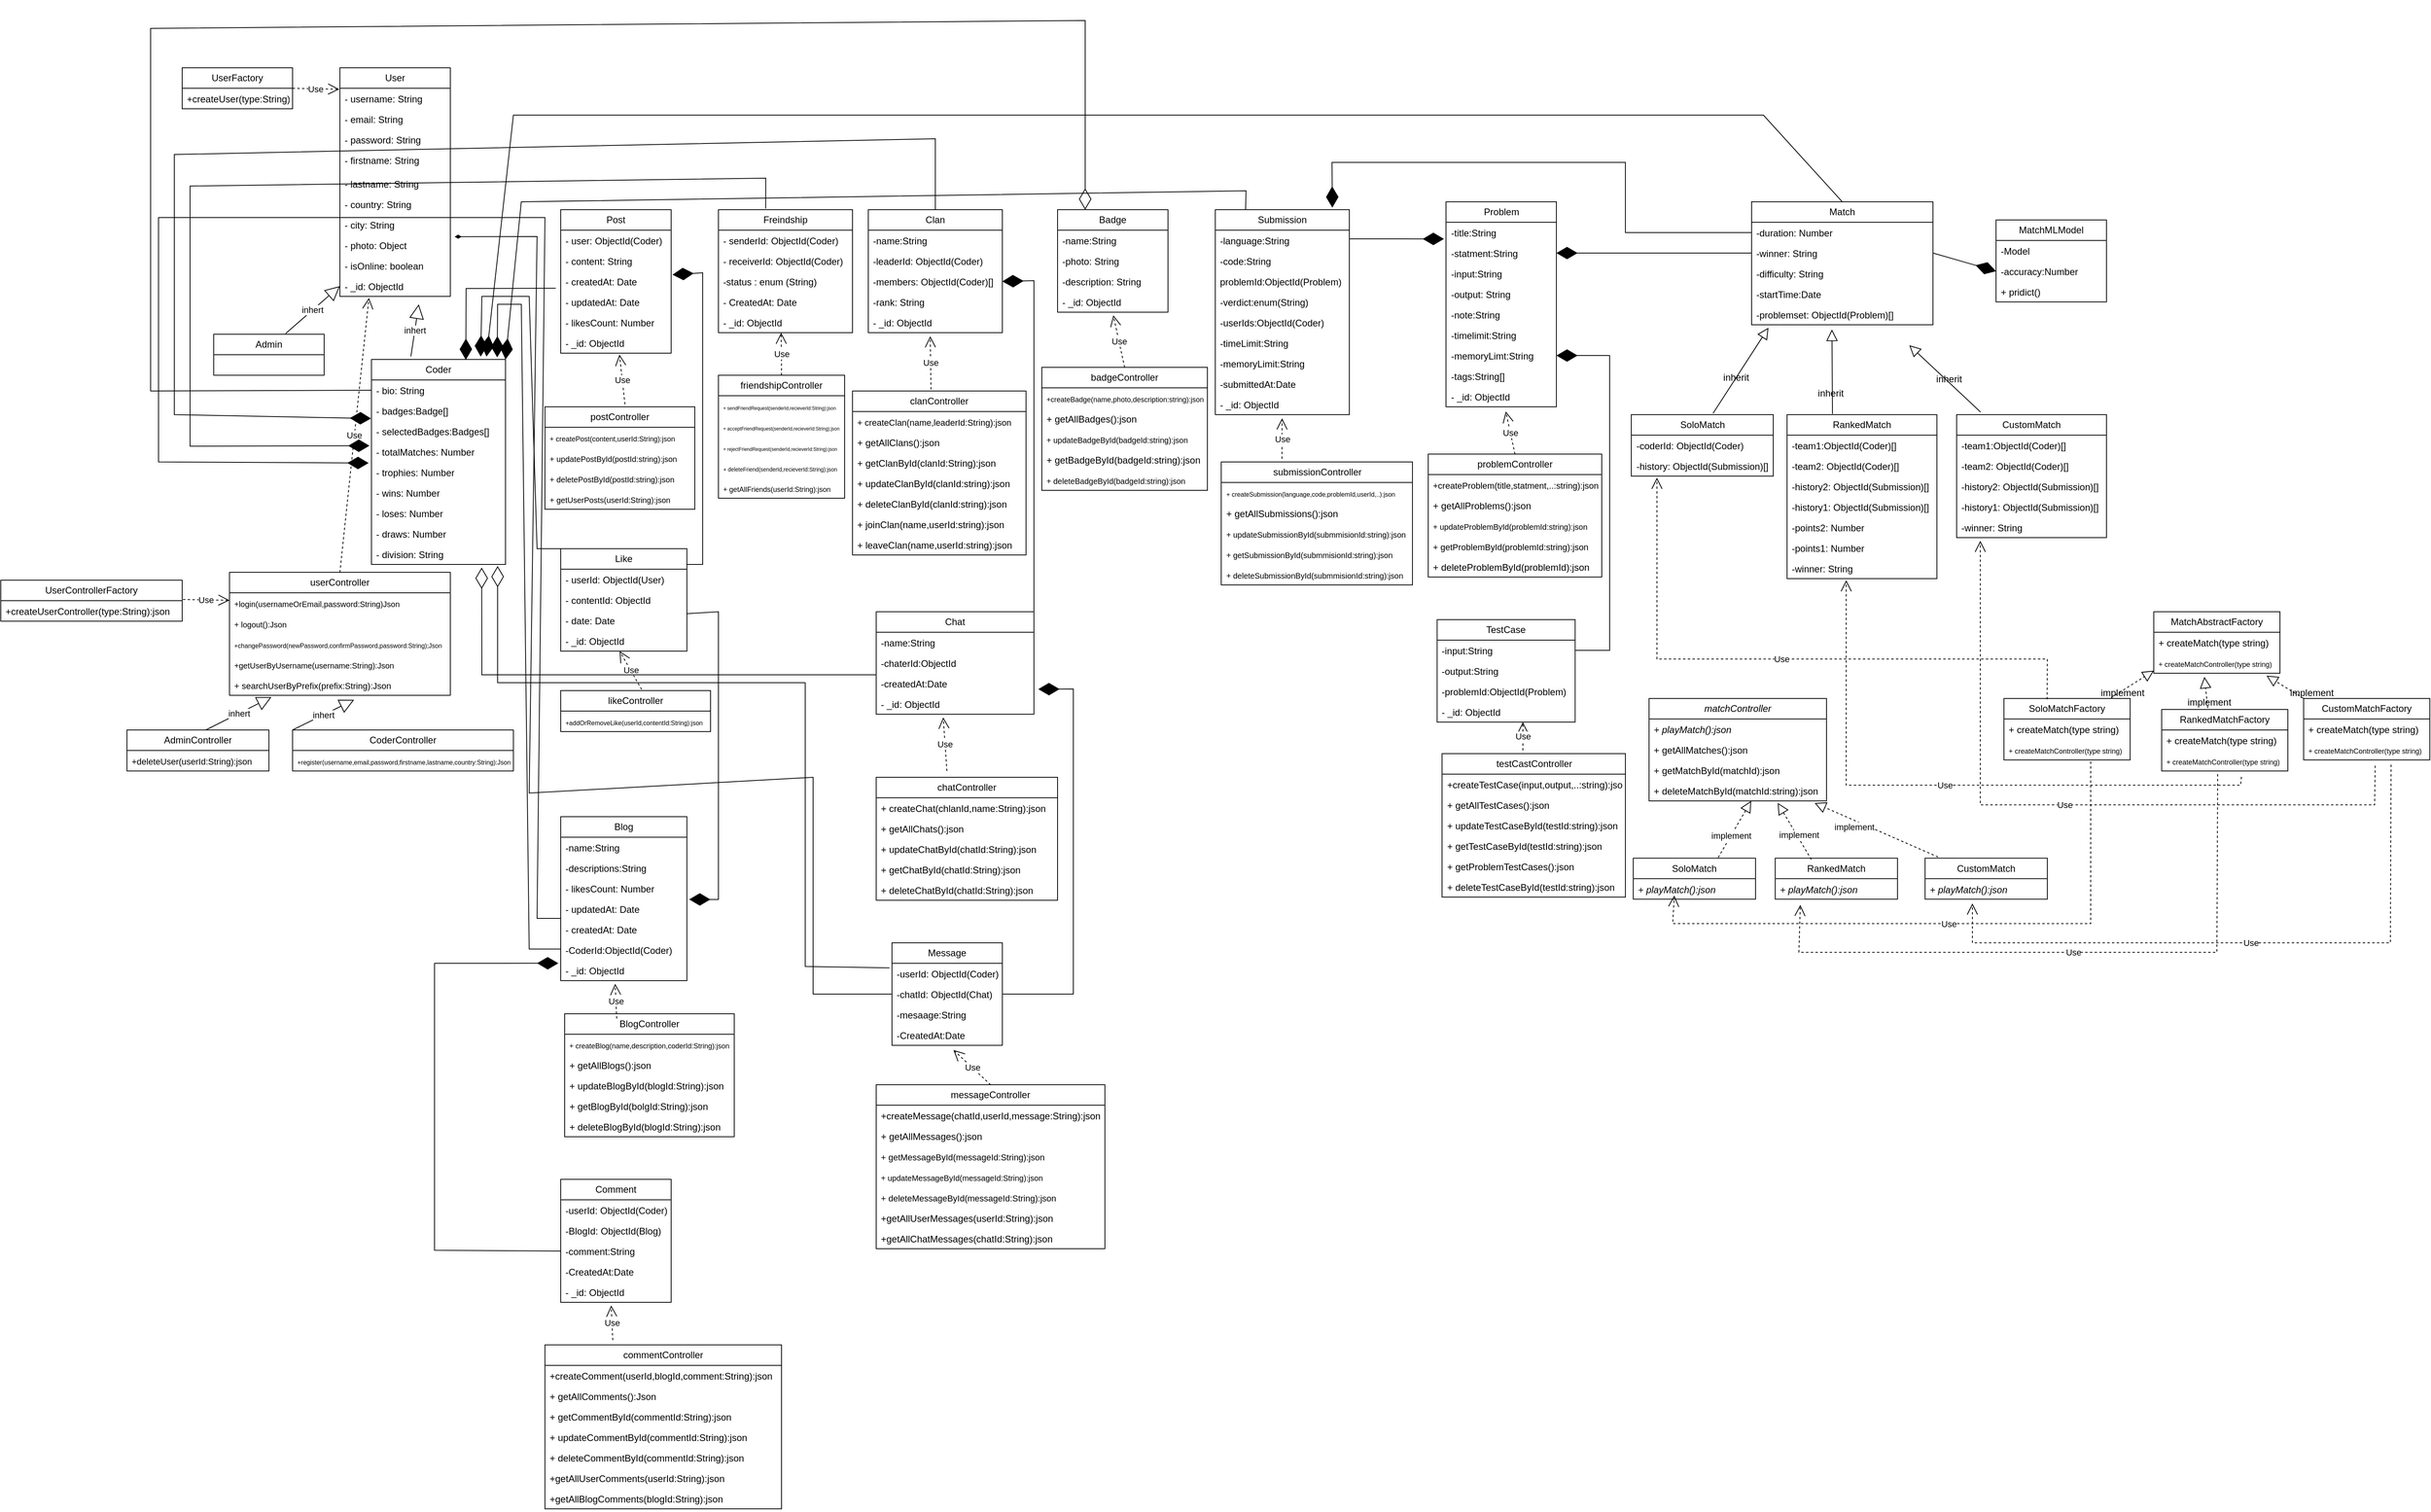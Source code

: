 <mxfile version="23.1.2" type="device">
  <diagram name="Page-1" id="HdHfHY02jsrMt3AkghCz">
    <mxGraphModel dx="4920" dy="3237" grid="1" gridSize="10" guides="1" tooltips="1" connect="1" arrows="1" fold="1" page="1" pageScale="1" pageWidth="850" pageHeight="1100" math="0" shadow="0">
      <root>
        <mxCell id="0" />
        <mxCell id="1" parent="0" />
        <mxCell id="hLQOt44AYmpmIRwFQD5W-1" value="Coder" style="swimlane;fontStyle=0;childLayout=stackLayout;horizontal=1;startSize=26;fillColor=none;horizontalStack=0;resizeParent=1;resizeParentMax=0;resizeLast=0;collapsible=1;marginBottom=0;whiteSpace=wrap;html=1;" parent="1" vertex="1">
          <mxGeometry y="220" width="170" height="260" as="geometry" />
        </mxCell>
        <mxCell id="j1QVro5xEkpUKLc03D5Q-11" value="- bio: String" style="text;strokeColor=none;fillColor=none;align=left;verticalAlign=top;spacingLeft=4;spacingRight=4;overflow=hidden;rotatable=0;points=[[0,0.5],[1,0.5]];portConstraint=eastwest;whiteSpace=wrap;html=1;" parent="hLQOt44AYmpmIRwFQD5W-1" vertex="1">
          <mxGeometry y="26" width="170" height="26" as="geometry" />
        </mxCell>
        <mxCell id="j1QVro5xEkpUKLc03D5Q-10" value="- badges:Badge[]" style="text;strokeColor=none;fillColor=none;align=left;verticalAlign=top;spacingLeft=4;spacingRight=4;overflow=hidden;rotatable=0;points=[[0,0.5],[1,0.5]];portConstraint=eastwest;whiteSpace=wrap;html=1;" parent="hLQOt44AYmpmIRwFQD5W-1" vertex="1">
          <mxGeometry y="52" width="170" height="26" as="geometry" />
        </mxCell>
        <mxCell id="j1QVro5xEkpUKLc03D5Q-9" value="- selectedBadges:Badges[]" style="text;strokeColor=none;fillColor=none;align=left;verticalAlign=top;spacingLeft=4;spacingRight=4;overflow=hidden;rotatable=0;points=[[0,0.5],[1,0.5]];portConstraint=eastwest;whiteSpace=wrap;html=1;" parent="hLQOt44AYmpmIRwFQD5W-1" vertex="1">
          <mxGeometry y="78" width="170" height="26" as="geometry" />
        </mxCell>
        <mxCell id="j1QVro5xEkpUKLc03D5Q-5" value="- totalMatches: Number" style="text;strokeColor=none;fillColor=none;align=left;verticalAlign=top;spacingLeft=4;spacingRight=4;overflow=hidden;rotatable=0;points=[[0,0.5],[1,0.5]];portConstraint=eastwest;whiteSpace=wrap;html=1;" parent="hLQOt44AYmpmIRwFQD5W-1" vertex="1">
          <mxGeometry y="104" width="170" height="26" as="geometry" />
        </mxCell>
        <mxCell id="j1QVro5xEkpUKLc03D5Q-4" value="- trophies: Number" style="text;strokeColor=none;fillColor=none;align=left;verticalAlign=top;spacingLeft=4;spacingRight=4;overflow=hidden;rotatable=0;points=[[0,0.5],[1,0.5]];portConstraint=eastwest;whiteSpace=wrap;html=1;" parent="hLQOt44AYmpmIRwFQD5W-1" vertex="1">
          <mxGeometry y="130" width="170" height="26" as="geometry" />
        </mxCell>
        <mxCell id="j1QVro5xEkpUKLc03D5Q-12" value="- wins: Number" style="text;strokeColor=none;fillColor=none;align=left;verticalAlign=top;spacingLeft=4;spacingRight=4;overflow=hidden;rotatable=0;points=[[0,0.5],[1,0.5]];portConstraint=eastwest;whiteSpace=wrap;html=1;" parent="hLQOt44AYmpmIRwFQD5W-1" vertex="1">
          <mxGeometry y="156" width="170" height="26" as="geometry" />
        </mxCell>
        <mxCell id="j1QVro5xEkpUKLc03D5Q-14" value="- loses: Number" style="text;strokeColor=none;fillColor=none;align=left;verticalAlign=top;spacingLeft=4;spacingRight=4;overflow=hidden;rotatable=0;points=[[0,0.5],[1,0.5]];portConstraint=eastwest;whiteSpace=wrap;html=1;" parent="hLQOt44AYmpmIRwFQD5W-1" vertex="1">
          <mxGeometry y="182" width="170" height="26" as="geometry" />
        </mxCell>
        <mxCell id="j1QVro5xEkpUKLc03D5Q-13" value="- draws: Number" style="text;strokeColor=none;fillColor=none;align=left;verticalAlign=top;spacingLeft=4;spacingRight=4;overflow=hidden;rotatable=0;points=[[0,0.5],[1,0.5]];portConstraint=eastwest;whiteSpace=wrap;html=1;" parent="hLQOt44AYmpmIRwFQD5W-1" vertex="1">
          <mxGeometry y="208" width="170" height="26" as="geometry" />
        </mxCell>
        <mxCell id="j1QVro5xEkpUKLc03D5Q-15" value="- division: String" style="text;strokeColor=none;fillColor=none;align=left;verticalAlign=top;spacingLeft=4;spacingRight=4;overflow=hidden;rotatable=0;points=[[0,0.5],[1,0.5]];portConstraint=eastwest;whiteSpace=wrap;html=1;" parent="hLQOt44AYmpmIRwFQD5W-1" vertex="1">
          <mxGeometry y="234" width="170" height="26" as="geometry" />
        </mxCell>
        <mxCell id="hLQOt44AYmpmIRwFQD5W-5" value="userController" style="swimlane;fontStyle=0;childLayout=stackLayout;horizontal=1;startSize=26;fillColor=none;horizontalStack=0;resizeParent=1;resizeParentMax=0;resizeLast=0;collapsible=1;marginBottom=0;whiteSpace=wrap;html=1;" parent="1" vertex="1">
          <mxGeometry x="-180" y="490" width="280" height="156" as="geometry" />
        </mxCell>
        <mxCell id="hLQOt44AYmpmIRwFQD5W-7" value="&lt;font style=&quot;font-size: 10px;&quot;&gt;+login(usernameOrEmail,password:String)Json&lt;/font&gt;" style="text;strokeColor=none;fillColor=none;align=left;verticalAlign=top;spacingLeft=4;spacingRight=4;overflow=hidden;rotatable=0;points=[[0,0.5],[1,0.5]];portConstraint=eastwest;whiteSpace=wrap;html=1;" parent="hLQOt44AYmpmIRwFQD5W-5" vertex="1">
          <mxGeometry y="26" width="280" height="26" as="geometry" />
        </mxCell>
        <mxCell id="hLQOt44AYmpmIRwFQD5W-8" value="&lt;font style=&quot;font-size: 10px;&quot;&gt;+ logout():Json&lt;/font&gt;" style="text;strokeColor=none;fillColor=none;align=left;verticalAlign=top;spacingLeft=4;spacingRight=4;overflow=hidden;rotatable=0;points=[[0,0.5],[1,0.5]];portConstraint=eastwest;whiteSpace=wrap;html=1;" parent="hLQOt44AYmpmIRwFQD5W-5" vertex="1">
          <mxGeometry y="52" width="280" height="26" as="geometry" />
        </mxCell>
        <mxCell id="j1QVro5xEkpUKLc03D5Q-17" value="&lt;font style=&quot;font-size: 8px;&quot;&gt;+changePassword(newPassword,confirmPassword,password:String);Json&lt;/font&gt;" style="text;strokeColor=none;fillColor=none;align=left;verticalAlign=top;spacingLeft=4;spacingRight=4;overflow=hidden;rotatable=0;points=[[0,0.5],[1,0.5]];portConstraint=eastwest;whiteSpace=wrap;html=1;" parent="hLQOt44AYmpmIRwFQD5W-5" vertex="1">
          <mxGeometry y="78" width="280" height="26" as="geometry" />
        </mxCell>
        <mxCell id="j1QVro5xEkpUKLc03D5Q-18" value="&lt;font style=&quot;font-size: 10px;&quot;&gt;+getUserByUsername(username:String):Json&lt;/font&gt;" style="text;strokeColor=none;fillColor=none;align=left;verticalAlign=top;spacingLeft=4;spacingRight=4;overflow=hidden;rotatable=0;points=[[0,0.5],[1,0.5]];portConstraint=eastwest;whiteSpace=wrap;html=1;" parent="hLQOt44AYmpmIRwFQD5W-5" vertex="1">
          <mxGeometry y="104" width="280" height="26" as="geometry" />
        </mxCell>
        <mxCell id="j1QVro5xEkpUKLc03D5Q-19" value="&lt;font style=&quot;font-size: 11px;&quot;&gt;+ searchUserByPrefix(prefix:String):Json&lt;/font&gt;" style="text;strokeColor=none;fillColor=none;align=left;verticalAlign=top;spacingLeft=4;spacingRight=4;overflow=hidden;rotatable=0;points=[[0,0.5],[1,0.5]];portConstraint=eastwest;whiteSpace=wrap;html=1;" parent="hLQOt44AYmpmIRwFQD5W-5" vertex="1">
          <mxGeometry y="130" width="280" height="26" as="geometry" />
        </mxCell>
        <mxCell id="-SkAeLWxzW13uVKJ9q1q-1" value="Post" style="swimlane;fontStyle=0;childLayout=stackLayout;horizontal=1;startSize=26;fillColor=none;horizontalStack=0;resizeParent=1;resizeParentMax=0;resizeLast=0;collapsible=1;marginBottom=0;whiteSpace=wrap;html=1;" parent="1" vertex="1">
          <mxGeometry x="240" y="30" width="140" height="182" as="geometry" />
        </mxCell>
        <mxCell id="-SkAeLWxzW13uVKJ9q1q-2" value="- user: ObjectId(Coder)" style="text;strokeColor=none;fillColor=none;align=left;verticalAlign=top;spacingLeft=4;spacingRight=4;overflow=hidden;rotatable=0;points=[[0,0.5],[1,0.5]];portConstraint=eastwest;whiteSpace=wrap;html=1;" parent="-SkAeLWxzW13uVKJ9q1q-1" vertex="1">
          <mxGeometry y="26" width="140" height="26" as="geometry" />
        </mxCell>
        <mxCell id="-SkAeLWxzW13uVKJ9q1q-3" value="- content: String" style="text;strokeColor=none;fillColor=none;align=left;verticalAlign=top;spacingLeft=4;spacingRight=4;overflow=hidden;rotatable=0;points=[[0,0.5],[1,0.5]];portConstraint=eastwest;whiteSpace=wrap;html=1;" parent="-SkAeLWxzW13uVKJ9q1q-1" vertex="1">
          <mxGeometry y="52" width="140" height="26" as="geometry" />
        </mxCell>
        <mxCell id="-SkAeLWxzW13uVKJ9q1q-5" value="- createdAt: Date" style="text;strokeColor=none;fillColor=none;align=left;verticalAlign=top;spacingLeft=4;spacingRight=4;overflow=hidden;rotatable=0;points=[[0,0.5],[1,0.5]];portConstraint=eastwest;whiteSpace=wrap;html=1;" parent="-SkAeLWxzW13uVKJ9q1q-1" vertex="1">
          <mxGeometry y="78" width="140" height="26" as="geometry" />
        </mxCell>
        <mxCell id="-SkAeLWxzW13uVKJ9q1q-6" value="- updatedAt: Date" style="text;strokeColor=none;fillColor=none;align=left;verticalAlign=top;spacingLeft=4;spacingRight=4;overflow=hidden;rotatable=0;points=[[0,0.5],[1,0.5]];portConstraint=eastwest;whiteSpace=wrap;html=1;" parent="-SkAeLWxzW13uVKJ9q1q-1" vertex="1">
          <mxGeometry y="104" width="140" height="26" as="geometry" />
        </mxCell>
        <mxCell id="-SkAeLWxzW13uVKJ9q1q-7" value="- likesCount: Number" style="text;strokeColor=none;fillColor=none;align=left;verticalAlign=top;spacingLeft=4;spacingRight=4;overflow=hidden;rotatable=0;points=[[0,0.5],[1,0.5]];portConstraint=eastwest;whiteSpace=wrap;html=1;" parent="-SkAeLWxzW13uVKJ9q1q-1" vertex="1">
          <mxGeometry y="130" width="140" height="26" as="geometry" />
        </mxCell>
        <mxCell id="-SkAeLWxzW13uVKJ9q1q-9" value="- _id: ObjectId" style="text;strokeColor=none;fillColor=none;align=left;verticalAlign=top;spacingLeft=4;spacingRight=4;overflow=hidden;rotatable=0;points=[[0,0.5],[1,0.5]];portConstraint=eastwest;whiteSpace=wrap;html=1;" parent="-SkAeLWxzW13uVKJ9q1q-1" vertex="1">
          <mxGeometry y="156" width="140" height="26" as="geometry" />
        </mxCell>
        <mxCell id="-SkAeLWxzW13uVKJ9q1q-10" value="postController" style="swimlane;fontStyle=0;childLayout=stackLayout;horizontal=1;startSize=26;fillColor=none;horizontalStack=0;resizeParent=1;resizeParentMax=0;resizeLast=0;collapsible=1;marginBottom=0;whiteSpace=wrap;html=1;" parent="1" vertex="1">
          <mxGeometry x="220" y="280" width="190" height="130" as="geometry" />
        </mxCell>
        <mxCell id="-SkAeLWxzW13uVKJ9q1q-11" value="&lt;font style=&quot;font-size: 9px;&quot;&gt;+ createPost(content,userId:String):json&lt;/font&gt;" style="text;strokeColor=none;fillColor=none;align=left;verticalAlign=top;spacingLeft=4;spacingRight=4;overflow=hidden;rotatable=0;points=[[0,0.5],[1,0.5]];portConstraint=eastwest;whiteSpace=wrap;html=1;" parent="-SkAeLWxzW13uVKJ9q1q-10" vertex="1">
          <mxGeometry y="26" width="190" height="26" as="geometry" />
        </mxCell>
        <mxCell id="-SkAeLWxzW13uVKJ9q1q-12" value="&lt;font style=&quot;font-size: 10px;&quot;&gt;+ updatePostById(postId:string):json&lt;/font&gt;" style="text;strokeColor=none;fillColor=none;align=left;verticalAlign=top;spacingLeft=4;spacingRight=4;overflow=hidden;rotatable=0;points=[[0,0.5],[1,0.5]];portConstraint=eastwest;whiteSpace=wrap;html=1;" parent="-SkAeLWxzW13uVKJ9q1q-10" vertex="1">
          <mxGeometry y="52" width="190" height="26" as="geometry" />
        </mxCell>
        <mxCell id="-SkAeLWxzW13uVKJ9q1q-13" value="&lt;font style=&quot;font-size: 10px;&quot;&gt;+ deletePostById(postId:string):json&lt;/font&gt;" style="text;strokeColor=none;fillColor=none;align=left;verticalAlign=top;spacingLeft=4;spacingRight=4;overflow=hidden;rotatable=0;points=[[0,0.5],[1,0.5]];portConstraint=eastwest;whiteSpace=wrap;html=1;" parent="-SkAeLWxzW13uVKJ9q1q-10" vertex="1">
          <mxGeometry y="78" width="190" height="26" as="geometry" />
        </mxCell>
        <mxCell id="-SkAeLWxzW13uVKJ9q1q-14" value="&lt;font style=&quot;font-size: 10px;&quot;&gt;+ getUserPosts(userId:String):json&lt;/font&gt;" style="text;strokeColor=none;fillColor=none;align=left;verticalAlign=top;spacingLeft=4;spacingRight=4;overflow=hidden;rotatable=0;points=[[0,0.5],[1,0.5]];portConstraint=eastwest;whiteSpace=wrap;html=1;" parent="-SkAeLWxzW13uVKJ9q1q-10" vertex="1">
          <mxGeometry y="104" width="190" height="26" as="geometry" />
        </mxCell>
        <mxCell id="-SkAeLWxzW13uVKJ9q1q-15" value="Like" style="swimlane;fontStyle=0;childLayout=stackLayout;horizontal=1;startSize=26;fillColor=none;horizontalStack=0;resizeParent=1;resizeParentMax=0;resizeLast=0;collapsible=1;marginBottom=0;whiteSpace=wrap;html=1;" parent="1" vertex="1">
          <mxGeometry x="240" y="460" width="160" height="130" as="geometry" />
        </mxCell>
        <mxCell id="-SkAeLWxzW13uVKJ9q1q-16" value="- userId: ObjectId(User)" style="text;strokeColor=none;fillColor=none;align=left;verticalAlign=top;spacingLeft=4;spacingRight=4;overflow=hidden;rotatable=0;points=[[0,0.5],[1,0.5]];portConstraint=eastwest;whiteSpace=wrap;html=1;" parent="-SkAeLWxzW13uVKJ9q1q-15" vertex="1">
          <mxGeometry y="26" width="160" height="26" as="geometry" />
        </mxCell>
        <mxCell id="-SkAeLWxzW13uVKJ9q1q-17" value="- contentId: ObjectId" style="text;strokeColor=none;fillColor=none;align=left;verticalAlign=top;spacingLeft=4;spacingRight=4;overflow=hidden;rotatable=0;points=[[0,0.5],[1,0.5]];portConstraint=eastwest;whiteSpace=wrap;html=1;" parent="-SkAeLWxzW13uVKJ9q1q-15" vertex="1">
          <mxGeometry y="52" width="160" height="26" as="geometry" />
        </mxCell>
        <mxCell id="-SkAeLWxzW13uVKJ9q1q-18" value="- date: Date" style="text;strokeColor=none;fillColor=none;align=left;verticalAlign=top;spacingLeft=4;spacingRight=4;overflow=hidden;rotatable=0;points=[[0,0.5],[1,0.5]];portConstraint=eastwest;whiteSpace=wrap;html=1;" parent="-SkAeLWxzW13uVKJ9q1q-15" vertex="1">
          <mxGeometry y="78" width="160" height="26" as="geometry" />
        </mxCell>
        <mxCell id="-SkAeLWxzW13uVKJ9q1q-35" value="- _id: ObjectId" style="text;strokeColor=none;fillColor=none;align=left;verticalAlign=top;spacingLeft=4;spacingRight=4;overflow=hidden;rotatable=0;points=[[0,0.5],[1,0.5]];portConstraint=eastwest;whiteSpace=wrap;html=1;" parent="-SkAeLWxzW13uVKJ9q1q-15" vertex="1">
          <mxGeometry y="104" width="160" height="26" as="geometry" />
        </mxCell>
        <mxCell id="-SkAeLWxzW13uVKJ9q1q-19" value="likeController" style="swimlane;fontStyle=0;childLayout=stackLayout;horizontal=1;startSize=26;fillColor=none;horizontalStack=0;resizeParent=1;resizeParentMax=0;resizeLast=0;collapsible=1;marginBottom=0;whiteSpace=wrap;html=1;" parent="1" vertex="1">
          <mxGeometry x="240" y="640" width="190" height="52" as="geometry" />
        </mxCell>
        <mxCell id="-SkAeLWxzW13uVKJ9q1q-20" value="&lt;font style=&quot;font-size: 8px;&quot;&gt;+addOrRemoveLike(userId,contentId:String):json&lt;/font&gt;" style="text;strokeColor=none;fillColor=none;align=left;verticalAlign=top;spacingLeft=4;spacingRight=4;overflow=hidden;rotatable=0;points=[[0,0.5],[1,0.5]];portConstraint=eastwest;whiteSpace=wrap;html=1;" parent="-SkAeLWxzW13uVKJ9q1q-19" vertex="1">
          <mxGeometry y="26" width="190" height="26" as="geometry" />
        </mxCell>
        <mxCell id="-SkAeLWxzW13uVKJ9q1q-23" value="Freindship" style="swimlane;fontStyle=0;childLayout=stackLayout;horizontal=1;startSize=26;fillColor=none;horizontalStack=0;resizeParent=1;resizeParentMax=0;resizeLast=0;collapsible=1;marginBottom=0;whiteSpace=wrap;html=1;" parent="1" vertex="1">
          <mxGeometry x="440" y="30" width="170" height="156" as="geometry" />
        </mxCell>
        <mxCell id="-SkAeLWxzW13uVKJ9q1q-24" value="- senderId: ObjectId(Coder)" style="text;strokeColor=none;fillColor=none;align=left;verticalAlign=top;spacingLeft=4;spacingRight=4;overflow=hidden;rotatable=0;points=[[0,0.5],[1,0.5]];portConstraint=eastwest;whiteSpace=wrap;html=1;" parent="-SkAeLWxzW13uVKJ9q1q-23" vertex="1">
          <mxGeometry y="26" width="170" height="26" as="geometry" />
        </mxCell>
        <mxCell id="-SkAeLWxzW13uVKJ9q1q-27" value="- receiverId: ObjectId(Coder)" style="text;strokeColor=none;fillColor=none;align=left;verticalAlign=top;spacingLeft=4;spacingRight=4;overflow=hidden;rotatable=0;points=[[0,0.5],[1,0.5]];portConstraint=eastwest;whiteSpace=wrap;html=1;" parent="-SkAeLWxzW13uVKJ9q1q-23" vertex="1">
          <mxGeometry y="52" width="170" height="26" as="geometry" />
        </mxCell>
        <mxCell id="-SkAeLWxzW13uVKJ9q1q-25" value="-status : enum (String)&amp;nbsp;" style="text;strokeColor=none;fillColor=none;align=left;verticalAlign=top;spacingLeft=4;spacingRight=4;overflow=hidden;rotatable=0;points=[[0,0.5],[1,0.5]];portConstraint=eastwest;whiteSpace=wrap;html=1;" parent="-SkAeLWxzW13uVKJ9q1q-23" vertex="1">
          <mxGeometry y="78" width="170" height="26" as="geometry" />
        </mxCell>
        <mxCell id="-SkAeLWxzW13uVKJ9q1q-26" value="- CreatedAt: Date" style="text;strokeColor=none;fillColor=none;align=left;verticalAlign=top;spacingLeft=4;spacingRight=4;overflow=hidden;rotatable=0;points=[[0,0.5],[1,0.5]];portConstraint=eastwest;whiteSpace=wrap;html=1;" parent="-SkAeLWxzW13uVKJ9q1q-23" vertex="1">
          <mxGeometry y="104" width="170" height="26" as="geometry" />
        </mxCell>
        <mxCell id="-SkAeLWxzW13uVKJ9q1q-28" value="- _id: ObjectId" style="text;strokeColor=none;fillColor=none;align=left;verticalAlign=top;spacingLeft=4;spacingRight=4;overflow=hidden;rotatable=0;points=[[0,0.5],[1,0.5]];portConstraint=eastwest;whiteSpace=wrap;html=1;" parent="-SkAeLWxzW13uVKJ9q1q-23" vertex="1">
          <mxGeometry y="130" width="170" height="26" as="geometry" />
        </mxCell>
        <mxCell id="-SkAeLWxzW13uVKJ9q1q-29" value="friendshipController" style="swimlane;fontStyle=0;childLayout=stackLayout;horizontal=1;startSize=26;fillColor=none;horizontalStack=0;resizeParent=1;resizeParentMax=0;resizeLast=0;collapsible=1;marginBottom=0;whiteSpace=wrap;html=1;" parent="1" vertex="1">
          <mxGeometry x="440" y="240" width="160" height="156" as="geometry" />
        </mxCell>
        <mxCell id="-SkAeLWxzW13uVKJ9q1q-30" value="&lt;font style=&quot;font-size: 6px;&quot;&gt;+ sendFriendRequest(senderId,recieverId:String):json&lt;/font&gt;" style="text;strokeColor=none;fillColor=none;align=left;verticalAlign=top;spacingLeft=4;spacingRight=4;overflow=hidden;rotatable=0;points=[[0,0.5],[1,0.5]];portConstraint=eastwest;whiteSpace=wrap;html=1;" parent="-SkAeLWxzW13uVKJ9q1q-29" vertex="1">
          <mxGeometry y="26" width="160" height="26" as="geometry" />
        </mxCell>
        <mxCell id="-SkAeLWxzW13uVKJ9q1q-33" value="&lt;font style=&quot;font-size: 6px;&quot;&gt;+ acceptFriendRequest(senderId,recieverId:String):json&lt;/font&gt;" style="text;strokeColor=none;fillColor=none;align=left;verticalAlign=top;spacingLeft=4;spacingRight=4;overflow=hidden;rotatable=0;points=[[0,0.5],[1,0.5]];portConstraint=eastwest;whiteSpace=wrap;html=1;" parent="-SkAeLWxzW13uVKJ9q1q-29" vertex="1">
          <mxGeometry y="52" width="160" height="26" as="geometry" />
        </mxCell>
        <mxCell id="-SkAeLWxzW13uVKJ9q1q-34" value="&lt;font style=&quot;font-size: 6px;&quot;&gt;+ rejectFriendRequest(senderId,recieverId:String):json&lt;/font&gt;" style="text;strokeColor=none;fillColor=none;align=left;verticalAlign=top;spacingLeft=4;spacingRight=4;overflow=hidden;rotatable=0;points=[[0,0.5],[1,0.5]];portConstraint=eastwest;whiteSpace=wrap;html=1;" parent="-SkAeLWxzW13uVKJ9q1q-29" vertex="1">
          <mxGeometry y="78" width="160" height="26" as="geometry" />
        </mxCell>
        <mxCell id="-SkAeLWxzW13uVKJ9q1q-31" value="&lt;font style=&quot;font-size: 7px;&quot;&gt;+ deleteFriend(senderId,recieverId:String):json&lt;/font&gt;" style="text;strokeColor=none;fillColor=none;align=left;verticalAlign=top;spacingLeft=4;spacingRight=4;overflow=hidden;rotatable=0;points=[[0,0.5],[1,0.5]];portConstraint=eastwest;whiteSpace=wrap;html=1;" parent="-SkAeLWxzW13uVKJ9q1q-29" vertex="1">
          <mxGeometry y="104" width="160" height="26" as="geometry" />
        </mxCell>
        <mxCell id="-SkAeLWxzW13uVKJ9q1q-32" value="&lt;font style=&quot;font-size: 9px;&quot;&gt;+ getAllFriends(userId:String):json&lt;/font&gt;" style="text;strokeColor=none;fillColor=none;align=left;verticalAlign=top;spacingLeft=4;spacingRight=4;overflow=hidden;rotatable=0;points=[[0,0.5],[1,0.5]];portConstraint=eastwest;whiteSpace=wrap;html=1;" parent="-SkAeLWxzW13uVKJ9q1q-29" vertex="1">
          <mxGeometry y="130" width="160" height="26" as="geometry" />
        </mxCell>
        <mxCell id="-SkAeLWxzW13uVKJ9q1q-36" value="Clan" style="swimlane;fontStyle=0;childLayout=stackLayout;horizontal=1;startSize=26;fillColor=none;horizontalStack=0;resizeParent=1;resizeParentMax=0;resizeLast=0;collapsible=1;marginBottom=0;whiteSpace=wrap;html=1;" parent="1" vertex="1">
          <mxGeometry x="630" y="30" width="170" height="156" as="geometry" />
        </mxCell>
        <mxCell id="-SkAeLWxzW13uVKJ9q1q-37" value="-name:String" style="text;strokeColor=none;fillColor=none;align=left;verticalAlign=top;spacingLeft=4;spacingRight=4;overflow=hidden;rotatable=0;points=[[0,0.5],[1,0.5]];portConstraint=eastwest;whiteSpace=wrap;html=1;" parent="-SkAeLWxzW13uVKJ9q1q-36" vertex="1">
          <mxGeometry y="26" width="170" height="26" as="geometry" />
        </mxCell>
        <mxCell id="-SkAeLWxzW13uVKJ9q1q-38" value="-leaderId: ObjectId(Coder)" style="text;strokeColor=none;fillColor=none;align=left;verticalAlign=top;spacingLeft=4;spacingRight=4;overflow=hidden;rotatable=0;points=[[0,0.5],[1,0.5]];portConstraint=eastwest;whiteSpace=wrap;html=1;" parent="-SkAeLWxzW13uVKJ9q1q-36" vertex="1">
          <mxGeometry y="52" width="170" height="26" as="geometry" />
        </mxCell>
        <mxCell id="-SkAeLWxzW13uVKJ9q1q-39" value="-members: ObjectId(Coder)[]" style="text;strokeColor=none;fillColor=none;align=left;verticalAlign=top;spacingLeft=4;spacingRight=4;overflow=hidden;rotatable=0;points=[[0,0.5],[1,0.5]];portConstraint=eastwest;whiteSpace=wrap;html=1;" parent="-SkAeLWxzW13uVKJ9q1q-36" vertex="1">
          <mxGeometry y="78" width="170" height="26" as="geometry" />
        </mxCell>
        <mxCell id="-SkAeLWxzW13uVKJ9q1q-40" value="-rank: String" style="text;strokeColor=none;fillColor=none;align=left;verticalAlign=top;spacingLeft=4;spacingRight=4;overflow=hidden;rotatable=0;points=[[0,0.5],[1,0.5]];portConstraint=eastwest;whiteSpace=wrap;html=1;" parent="-SkAeLWxzW13uVKJ9q1q-36" vertex="1">
          <mxGeometry y="104" width="170" height="26" as="geometry" />
        </mxCell>
        <mxCell id="-SkAeLWxzW13uVKJ9q1q-42" value="- _id: ObjectId" style="text;strokeColor=none;fillColor=none;align=left;verticalAlign=top;spacingLeft=4;spacingRight=4;overflow=hidden;rotatable=0;points=[[0,0.5],[1,0.5]];portConstraint=eastwest;whiteSpace=wrap;html=1;" parent="-SkAeLWxzW13uVKJ9q1q-36" vertex="1">
          <mxGeometry y="130" width="170" height="26" as="geometry" />
        </mxCell>
        <mxCell id="-SkAeLWxzW13uVKJ9q1q-43" value="clanController" style="swimlane;fontStyle=0;childLayout=stackLayout;horizontal=1;startSize=26;fillColor=none;horizontalStack=0;resizeParent=1;resizeParentMax=0;resizeLast=0;collapsible=1;marginBottom=0;whiteSpace=wrap;html=1;" parent="1" vertex="1">
          <mxGeometry x="610" y="260" width="220" height="208" as="geometry" />
        </mxCell>
        <mxCell id="-SkAeLWxzW13uVKJ9q1q-44" value="&lt;font style=&quot;font-size: 11px;&quot;&gt;+ createClan(name,leaderId:String):json&lt;/font&gt;" style="text;strokeColor=none;fillColor=none;align=left;verticalAlign=top;spacingLeft=4;spacingRight=4;overflow=hidden;rotatable=0;points=[[0,0.5],[1,0.5]];portConstraint=eastwest;whiteSpace=wrap;html=1;" parent="-SkAeLWxzW13uVKJ9q1q-43" vertex="1">
          <mxGeometry y="26" width="220" height="26" as="geometry" />
        </mxCell>
        <mxCell id="-SkAeLWxzW13uVKJ9q1q-45" value="+ getAllClans():json" style="text;strokeColor=none;fillColor=none;align=left;verticalAlign=top;spacingLeft=4;spacingRight=4;overflow=hidden;rotatable=0;points=[[0,0.5],[1,0.5]];portConstraint=eastwest;whiteSpace=wrap;html=1;" parent="-SkAeLWxzW13uVKJ9q1q-43" vertex="1">
          <mxGeometry y="52" width="220" height="26" as="geometry" />
        </mxCell>
        <mxCell id="-SkAeLWxzW13uVKJ9q1q-46" value="+ getClanById(clanId:String):json" style="text;strokeColor=none;fillColor=none;align=left;verticalAlign=top;spacingLeft=4;spacingRight=4;overflow=hidden;rotatable=0;points=[[0,0.5],[1,0.5]];portConstraint=eastwest;whiteSpace=wrap;html=1;" parent="-SkAeLWxzW13uVKJ9q1q-43" vertex="1">
          <mxGeometry y="78" width="220" height="26" as="geometry" />
        </mxCell>
        <mxCell id="-SkAeLWxzW13uVKJ9q1q-48" value="+ updateClanById(clanId:string):json" style="text;strokeColor=none;fillColor=none;align=left;verticalAlign=top;spacingLeft=4;spacingRight=4;overflow=hidden;rotatable=0;points=[[0,0.5],[1,0.5]];portConstraint=eastwest;whiteSpace=wrap;html=1;" parent="-SkAeLWxzW13uVKJ9q1q-43" vertex="1">
          <mxGeometry y="104" width="220" height="26" as="geometry" />
        </mxCell>
        <mxCell id="-SkAeLWxzW13uVKJ9q1q-49" value="+ deleteClanById(clanId:string):json" style="text;strokeColor=none;fillColor=none;align=left;verticalAlign=top;spacingLeft=4;spacingRight=4;overflow=hidden;rotatable=0;points=[[0,0.5],[1,0.5]];portConstraint=eastwest;whiteSpace=wrap;html=1;" parent="-SkAeLWxzW13uVKJ9q1q-43" vertex="1">
          <mxGeometry y="130" width="220" height="26" as="geometry" />
        </mxCell>
        <mxCell id="-SkAeLWxzW13uVKJ9q1q-50" value="+ joinClan(name,userId:string):json" style="text;strokeColor=none;fillColor=none;align=left;verticalAlign=top;spacingLeft=4;spacingRight=4;overflow=hidden;rotatable=0;points=[[0,0.5],[1,0.5]];portConstraint=eastwest;whiteSpace=wrap;html=1;" parent="-SkAeLWxzW13uVKJ9q1q-43" vertex="1">
          <mxGeometry y="156" width="220" height="26" as="geometry" />
        </mxCell>
        <mxCell id="-SkAeLWxzW13uVKJ9q1q-51" value="+ leaveClan(name,userId:string):json" style="text;strokeColor=none;fillColor=none;align=left;verticalAlign=top;spacingLeft=4;spacingRight=4;overflow=hidden;rotatable=0;points=[[0,0.5],[1,0.5]];portConstraint=eastwest;whiteSpace=wrap;html=1;" parent="-SkAeLWxzW13uVKJ9q1q-43" vertex="1">
          <mxGeometry y="182" width="220" height="26" as="geometry" />
        </mxCell>
        <mxCell id="-SkAeLWxzW13uVKJ9q1q-52" value="Badge" style="swimlane;fontStyle=0;childLayout=stackLayout;horizontal=1;startSize=26;fillColor=none;horizontalStack=0;resizeParent=1;resizeParentMax=0;resizeLast=0;collapsible=1;marginBottom=0;whiteSpace=wrap;html=1;" parent="1" vertex="1">
          <mxGeometry x="870" y="30" width="140" height="130" as="geometry" />
        </mxCell>
        <mxCell id="-SkAeLWxzW13uVKJ9q1q-53" value="-name:String" style="text;strokeColor=none;fillColor=none;align=left;verticalAlign=top;spacingLeft=4;spacingRight=4;overflow=hidden;rotatable=0;points=[[0,0.5],[1,0.5]];portConstraint=eastwest;whiteSpace=wrap;html=1;" parent="-SkAeLWxzW13uVKJ9q1q-52" vertex="1">
          <mxGeometry y="26" width="140" height="26" as="geometry" />
        </mxCell>
        <mxCell id="-SkAeLWxzW13uVKJ9q1q-54" value="-photo: String" style="text;strokeColor=none;fillColor=none;align=left;verticalAlign=top;spacingLeft=4;spacingRight=4;overflow=hidden;rotatable=0;points=[[0,0.5],[1,0.5]];portConstraint=eastwest;whiteSpace=wrap;html=1;" parent="-SkAeLWxzW13uVKJ9q1q-52" vertex="1">
          <mxGeometry y="52" width="140" height="26" as="geometry" />
        </mxCell>
        <mxCell id="-SkAeLWxzW13uVKJ9q1q-55" value="-description: String" style="text;strokeColor=none;fillColor=none;align=left;verticalAlign=top;spacingLeft=4;spacingRight=4;overflow=hidden;rotatable=0;points=[[0,0.5],[1,0.5]];portConstraint=eastwest;whiteSpace=wrap;html=1;" parent="-SkAeLWxzW13uVKJ9q1q-52" vertex="1">
          <mxGeometry y="78" width="140" height="26" as="geometry" />
        </mxCell>
        <mxCell id="-SkAeLWxzW13uVKJ9q1q-56" value="- _id: ObjectId" style="text;strokeColor=none;fillColor=none;align=left;verticalAlign=top;spacingLeft=4;spacingRight=4;overflow=hidden;rotatable=0;points=[[0,0.5],[1,0.5]];portConstraint=eastwest;whiteSpace=wrap;html=1;" parent="-SkAeLWxzW13uVKJ9q1q-52" vertex="1">
          <mxGeometry y="104" width="140" height="26" as="geometry" />
        </mxCell>
        <mxCell id="-SkAeLWxzW13uVKJ9q1q-57" value="badgeController" style="swimlane;fontStyle=0;childLayout=stackLayout;horizontal=1;startSize=26;fillColor=none;horizontalStack=0;resizeParent=1;resizeParentMax=0;resizeLast=0;collapsible=1;marginBottom=0;whiteSpace=wrap;html=1;" parent="1" vertex="1">
          <mxGeometry x="850" y="230" width="210" height="156" as="geometry" />
        </mxCell>
        <mxCell id="-SkAeLWxzW13uVKJ9q1q-58" value="&lt;font style=&quot;font-size: 9px;&quot;&gt;+createBadge(name,photo,description:string):json&lt;/font&gt;" style="text;strokeColor=none;fillColor=none;align=left;verticalAlign=top;spacingLeft=4;spacingRight=4;overflow=hidden;rotatable=0;points=[[0,0.5],[1,0.5]];portConstraint=eastwest;whiteSpace=wrap;html=1;" parent="-SkAeLWxzW13uVKJ9q1q-57" vertex="1">
          <mxGeometry y="26" width="210" height="26" as="geometry" />
        </mxCell>
        <mxCell id="-SkAeLWxzW13uVKJ9q1q-61" value="+ getAllBadges():json" style="text;strokeColor=none;fillColor=none;align=left;verticalAlign=top;spacingLeft=4;spacingRight=4;overflow=hidden;rotatable=0;points=[[0,0.5],[1,0.5]];portConstraint=eastwest;whiteSpace=wrap;html=1;" parent="-SkAeLWxzW13uVKJ9q1q-57" vertex="1">
          <mxGeometry y="52" width="210" height="26" as="geometry" />
        </mxCell>
        <mxCell id="-SkAeLWxzW13uVKJ9q1q-62" value="&lt;font style=&quot;font-size: 10px;&quot;&gt;+ updateBadgeById(badgeId:string):json&lt;/font&gt;" style="text;strokeColor=none;fillColor=none;align=left;verticalAlign=top;spacingLeft=4;spacingRight=4;overflow=hidden;rotatable=0;points=[[0,0.5],[1,0.5]];portConstraint=eastwest;whiteSpace=wrap;html=1;" parent="-SkAeLWxzW13uVKJ9q1q-57" vertex="1">
          <mxGeometry y="78" width="210" height="26" as="geometry" />
        </mxCell>
        <mxCell id="-SkAeLWxzW13uVKJ9q1q-63" value="+ getBadgeById(badgeId:string):json" style="text;strokeColor=none;fillColor=none;align=left;verticalAlign=top;spacingLeft=4;spacingRight=4;overflow=hidden;rotatable=0;points=[[0,0.5],[1,0.5]];portConstraint=eastwest;whiteSpace=wrap;html=1;" parent="-SkAeLWxzW13uVKJ9q1q-57" vertex="1">
          <mxGeometry y="104" width="210" height="26" as="geometry" />
        </mxCell>
        <mxCell id="-SkAeLWxzW13uVKJ9q1q-64" value="&lt;font style=&quot;font-size: 10px;&quot;&gt;+ deleteBadgeById(badgeId:string):json&lt;/font&gt;" style="text;strokeColor=none;fillColor=none;align=left;verticalAlign=top;spacingLeft=4;spacingRight=4;overflow=hidden;rotatable=0;points=[[0,0.5],[1,0.5]];portConstraint=eastwest;whiteSpace=wrap;html=1;" parent="-SkAeLWxzW13uVKJ9q1q-57" vertex="1">
          <mxGeometry y="130" width="210" height="26" as="geometry" />
        </mxCell>
        <mxCell id="-SkAeLWxzW13uVKJ9q1q-65" value="Submission" style="swimlane;fontStyle=0;childLayout=stackLayout;horizontal=1;startSize=26;fillColor=none;horizontalStack=0;resizeParent=1;resizeParentMax=0;resizeLast=0;collapsible=1;marginBottom=0;whiteSpace=wrap;html=1;" parent="1" vertex="1">
          <mxGeometry x="1070" y="30" width="170" height="260" as="geometry" />
        </mxCell>
        <mxCell id="-SkAeLWxzW13uVKJ9q1q-66" value="-language:String" style="text;strokeColor=none;fillColor=none;align=left;verticalAlign=top;spacingLeft=4;spacingRight=4;overflow=hidden;rotatable=0;points=[[0,0.5],[1,0.5]];portConstraint=eastwest;whiteSpace=wrap;html=1;" parent="-SkAeLWxzW13uVKJ9q1q-65" vertex="1">
          <mxGeometry y="26" width="170" height="26" as="geometry" />
        </mxCell>
        <mxCell id="-SkAeLWxzW13uVKJ9q1q-67" value="-code:String" style="text;strokeColor=none;fillColor=none;align=left;verticalAlign=top;spacingLeft=4;spacingRight=4;overflow=hidden;rotatable=0;points=[[0,0.5],[1,0.5]];portConstraint=eastwest;whiteSpace=wrap;html=1;" parent="-SkAeLWxzW13uVKJ9q1q-65" vertex="1">
          <mxGeometry y="52" width="170" height="26" as="geometry" />
        </mxCell>
        <mxCell id="-SkAeLWxzW13uVKJ9q1q-68" value="problemId:ObjectId(Problem)" style="text;strokeColor=none;fillColor=none;align=left;verticalAlign=top;spacingLeft=4;spacingRight=4;overflow=hidden;rotatable=0;points=[[0,0.5],[1,0.5]];portConstraint=eastwest;whiteSpace=wrap;html=1;" parent="-SkAeLWxzW13uVKJ9q1q-65" vertex="1">
          <mxGeometry y="78" width="170" height="26" as="geometry" />
        </mxCell>
        <mxCell id="-SkAeLWxzW13uVKJ9q1q-73" value="-verdict:enum(String)" style="text;strokeColor=none;fillColor=none;align=left;verticalAlign=top;spacingLeft=4;spacingRight=4;overflow=hidden;rotatable=0;points=[[0,0.5],[1,0.5]];portConstraint=eastwest;whiteSpace=wrap;html=1;" parent="-SkAeLWxzW13uVKJ9q1q-65" vertex="1">
          <mxGeometry y="104" width="170" height="26" as="geometry" />
        </mxCell>
        <mxCell id="-SkAeLWxzW13uVKJ9q1q-74" value="-userIds:ObjectId(Coder)" style="text;strokeColor=none;fillColor=none;align=left;verticalAlign=top;spacingLeft=4;spacingRight=4;overflow=hidden;rotatable=0;points=[[0,0.5],[1,0.5]];portConstraint=eastwest;whiteSpace=wrap;html=1;" parent="-SkAeLWxzW13uVKJ9q1q-65" vertex="1">
          <mxGeometry y="130" width="170" height="26" as="geometry" />
        </mxCell>
        <mxCell id="-SkAeLWxzW13uVKJ9q1q-75" value="-timeLimit:String" style="text;strokeColor=none;fillColor=none;align=left;verticalAlign=top;spacingLeft=4;spacingRight=4;overflow=hidden;rotatable=0;points=[[0,0.5],[1,0.5]];portConstraint=eastwest;whiteSpace=wrap;html=1;" parent="-SkAeLWxzW13uVKJ9q1q-65" vertex="1">
          <mxGeometry y="156" width="170" height="26" as="geometry" />
        </mxCell>
        <mxCell id="-SkAeLWxzW13uVKJ9q1q-76" value="-memoryLimit:String" style="text;strokeColor=none;fillColor=none;align=left;verticalAlign=top;spacingLeft=4;spacingRight=4;overflow=hidden;rotatable=0;points=[[0,0.5],[1,0.5]];portConstraint=eastwest;whiteSpace=wrap;html=1;" parent="-SkAeLWxzW13uVKJ9q1q-65" vertex="1">
          <mxGeometry y="182" width="170" height="26" as="geometry" />
        </mxCell>
        <mxCell id="-SkAeLWxzW13uVKJ9q1q-168" value="-submittedAt:Date" style="text;strokeColor=none;fillColor=none;align=left;verticalAlign=top;spacingLeft=4;spacingRight=4;overflow=hidden;rotatable=0;points=[[0,0.5],[1,0.5]];portConstraint=eastwest;whiteSpace=wrap;html=1;" parent="-SkAeLWxzW13uVKJ9q1q-65" vertex="1">
          <mxGeometry y="208" width="170" height="26" as="geometry" />
        </mxCell>
        <mxCell id="-SkAeLWxzW13uVKJ9q1q-87" value="- _id: ObjectId" style="text;strokeColor=none;fillColor=none;align=left;verticalAlign=top;spacingLeft=4;spacingRight=4;overflow=hidden;rotatable=0;points=[[0,0.5],[1,0.5]];portConstraint=eastwest;whiteSpace=wrap;html=1;" parent="-SkAeLWxzW13uVKJ9q1q-65" vertex="1">
          <mxGeometry y="234" width="170" height="26" as="geometry" />
        </mxCell>
        <mxCell id="-SkAeLWxzW13uVKJ9q1q-77" value="submissionController" style="swimlane;fontStyle=0;childLayout=stackLayout;horizontal=1;startSize=26;fillColor=none;horizontalStack=0;resizeParent=1;resizeParentMax=0;resizeLast=0;collapsible=1;marginBottom=0;whiteSpace=wrap;html=1;" parent="1" vertex="1">
          <mxGeometry x="1077.5" y="350" width="242.5" height="156" as="geometry" />
        </mxCell>
        <mxCell id="-SkAeLWxzW13uVKJ9q1q-78" value="&lt;font style=&quot;font-size: 8px;&quot;&gt;+ createSubmission(language,code,problemId,userId,..):json&lt;/font&gt;" style="text;strokeColor=none;fillColor=none;align=left;verticalAlign=top;spacingLeft=4;spacingRight=4;overflow=hidden;rotatable=0;points=[[0,0.5],[1,0.5]];portConstraint=eastwest;whiteSpace=wrap;html=1;" parent="-SkAeLWxzW13uVKJ9q1q-77" vertex="1">
          <mxGeometry y="26" width="242.5" height="26" as="geometry" />
        </mxCell>
        <mxCell id="-SkAeLWxzW13uVKJ9q1q-79" value="+ getAllSubmissions():json" style="text;strokeColor=none;fillColor=none;align=left;verticalAlign=top;spacingLeft=4;spacingRight=4;overflow=hidden;rotatable=0;points=[[0,0.5],[1,0.5]];portConstraint=eastwest;whiteSpace=wrap;html=1;" parent="-SkAeLWxzW13uVKJ9q1q-77" vertex="1">
          <mxGeometry y="52" width="242.5" height="26" as="geometry" />
        </mxCell>
        <mxCell id="-SkAeLWxzW13uVKJ9q1q-80" value="&lt;font style=&quot;font-size: 10px;&quot;&gt;+ updateSubmissionById(submmisionId:string):json&lt;/font&gt;" style="text;strokeColor=none;fillColor=none;align=left;verticalAlign=top;spacingLeft=4;spacingRight=4;overflow=hidden;rotatable=0;points=[[0,0.5],[1,0.5]];portConstraint=eastwest;whiteSpace=wrap;html=1;" parent="-SkAeLWxzW13uVKJ9q1q-77" vertex="1">
          <mxGeometry y="78" width="242.5" height="26" as="geometry" />
        </mxCell>
        <mxCell id="-SkAeLWxzW13uVKJ9q1q-81" value="&lt;font style=&quot;font-size: 10px;&quot;&gt;+ getSubmissionById(submmisionId:string):json&lt;/font&gt;" style="text;strokeColor=none;fillColor=none;align=left;verticalAlign=top;spacingLeft=4;spacingRight=4;overflow=hidden;rotatable=0;points=[[0,0.5],[1,0.5]];portConstraint=eastwest;whiteSpace=wrap;html=1;" parent="-SkAeLWxzW13uVKJ9q1q-77" vertex="1">
          <mxGeometry y="104" width="242.5" height="26" as="geometry" />
        </mxCell>
        <mxCell id="-SkAeLWxzW13uVKJ9q1q-82" value="&lt;font style=&quot;font-size: 10px;&quot;&gt;+ deleteSubmissionById(submmisionId:string):json&lt;/font&gt;" style="text;strokeColor=none;fillColor=none;align=left;verticalAlign=top;spacingLeft=4;spacingRight=4;overflow=hidden;rotatable=0;points=[[0,0.5],[1,0.5]];portConstraint=eastwest;whiteSpace=wrap;html=1;" parent="-SkAeLWxzW13uVKJ9q1q-77" vertex="1">
          <mxGeometry y="130" width="242.5" height="26" as="geometry" />
        </mxCell>
        <mxCell id="-SkAeLWxzW13uVKJ9q1q-83" value="Problem" style="swimlane;fontStyle=0;childLayout=stackLayout;horizontal=1;startSize=26;fillColor=none;horizontalStack=0;resizeParent=1;resizeParentMax=0;resizeLast=0;collapsible=1;marginBottom=0;whiteSpace=wrap;html=1;" parent="1" vertex="1">
          <mxGeometry x="1362.5" y="20" width="140" height="260" as="geometry" />
        </mxCell>
        <mxCell id="-SkAeLWxzW13uVKJ9q1q-84" value="-title:String" style="text;strokeColor=none;fillColor=none;align=left;verticalAlign=top;spacingLeft=4;spacingRight=4;overflow=hidden;rotatable=0;points=[[0,0.5],[1,0.5]];portConstraint=eastwest;whiteSpace=wrap;html=1;" parent="-SkAeLWxzW13uVKJ9q1q-83" vertex="1">
          <mxGeometry y="26" width="140" height="26" as="geometry" />
        </mxCell>
        <mxCell id="-SkAeLWxzW13uVKJ9q1q-85" value="-statment:String" style="text;strokeColor=none;fillColor=none;align=left;verticalAlign=top;spacingLeft=4;spacingRight=4;overflow=hidden;rotatable=0;points=[[0,0.5],[1,0.5]];portConstraint=eastwest;whiteSpace=wrap;html=1;" parent="-SkAeLWxzW13uVKJ9q1q-83" vertex="1">
          <mxGeometry y="52" width="140" height="26" as="geometry" />
        </mxCell>
        <mxCell id="-SkAeLWxzW13uVKJ9q1q-88" value="-input:String" style="text;strokeColor=none;fillColor=none;align=left;verticalAlign=top;spacingLeft=4;spacingRight=4;overflow=hidden;rotatable=0;points=[[0,0.5],[1,0.5]];portConstraint=eastwest;whiteSpace=wrap;html=1;" parent="-SkAeLWxzW13uVKJ9q1q-83" vertex="1">
          <mxGeometry y="78" width="140" height="26" as="geometry" />
        </mxCell>
        <mxCell id="-SkAeLWxzW13uVKJ9q1q-86" value="-output: String" style="text;strokeColor=none;fillColor=none;align=left;verticalAlign=top;spacingLeft=4;spacingRight=4;overflow=hidden;rotatable=0;points=[[0,0.5],[1,0.5]];portConstraint=eastwest;whiteSpace=wrap;html=1;" parent="-SkAeLWxzW13uVKJ9q1q-83" vertex="1">
          <mxGeometry y="104" width="140" height="26" as="geometry" />
        </mxCell>
        <mxCell id="-SkAeLWxzW13uVKJ9q1q-93" value="-note:String" style="text;strokeColor=none;fillColor=none;align=left;verticalAlign=top;spacingLeft=4;spacingRight=4;overflow=hidden;rotatable=0;points=[[0,0.5],[1,0.5]];portConstraint=eastwest;whiteSpace=wrap;html=1;" parent="-SkAeLWxzW13uVKJ9q1q-83" vertex="1">
          <mxGeometry y="130" width="140" height="26" as="geometry" />
        </mxCell>
        <mxCell id="-SkAeLWxzW13uVKJ9q1q-94" value="-timelimit:String" style="text;strokeColor=none;fillColor=none;align=left;verticalAlign=top;spacingLeft=4;spacingRight=4;overflow=hidden;rotatable=0;points=[[0,0.5],[1,0.5]];portConstraint=eastwest;whiteSpace=wrap;html=1;" parent="-SkAeLWxzW13uVKJ9q1q-83" vertex="1">
          <mxGeometry y="156" width="140" height="26" as="geometry" />
        </mxCell>
        <mxCell id="-SkAeLWxzW13uVKJ9q1q-92" value="-memoryLimt:String" style="text;strokeColor=none;fillColor=none;align=left;verticalAlign=top;spacingLeft=4;spacingRight=4;overflow=hidden;rotatable=0;points=[[0,0.5],[1,0.5]];portConstraint=eastwest;whiteSpace=wrap;html=1;" parent="-SkAeLWxzW13uVKJ9q1q-83" vertex="1">
          <mxGeometry y="182" width="140" height="26" as="geometry" />
        </mxCell>
        <mxCell id="-SkAeLWxzW13uVKJ9q1q-90" value="-tags:String[]" style="text;strokeColor=none;fillColor=none;align=left;verticalAlign=top;spacingLeft=4;spacingRight=4;overflow=hidden;rotatable=0;points=[[0,0.5],[1,0.5]];portConstraint=eastwest;whiteSpace=wrap;html=1;" parent="-SkAeLWxzW13uVKJ9q1q-83" vertex="1">
          <mxGeometry y="208" width="140" height="26" as="geometry" />
        </mxCell>
        <mxCell id="-SkAeLWxzW13uVKJ9q1q-89" value="- _id: ObjectId" style="text;strokeColor=none;fillColor=none;align=left;verticalAlign=top;spacingLeft=4;spacingRight=4;overflow=hidden;rotatable=0;points=[[0,0.5],[1,0.5]];portConstraint=eastwest;whiteSpace=wrap;html=1;" parent="-SkAeLWxzW13uVKJ9q1q-83" vertex="1">
          <mxGeometry y="234" width="140" height="26" as="geometry" />
        </mxCell>
        <mxCell id="-SkAeLWxzW13uVKJ9q1q-95" value="TestCase" style="swimlane;fontStyle=0;childLayout=stackLayout;horizontal=1;startSize=26;fillColor=none;horizontalStack=0;resizeParent=1;resizeParentMax=0;resizeLast=0;collapsible=1;marginBottom=0;whiteSpace=wrap;html=1;" parent="1" vertex="1">
          <mxGeometry x="1351.25" y="550" width="175" height="130" as="geometry" />
        </mxCell>
        <mxCell id="-SkAeLWxzW13uVKJ9q1q-96" value="-input:String" style="text;strokeColor=none;fillColor=none;align=left;verticalAlign=top;spacingLeft=4;spacingRight=4;overflow=hidden;rotatable=0;points=[[0,0.5],[1,0.5]];portConstraint=eastwest;whiteSpace=wrap;html=1;" parent="-SkAeLWxzW13uVKJ9q1q-95" vertex="1">
          <mxGeometry y="26" width="175" height="26" as="geometry" />
        </mxCell>
        <mxCell id="-SkAeLWxzW13uVKJ9q1q-97" value="-output:String" style="text;strokeColor=none;fillColor=none;align=left;verticalAlign=top;spacingLeft=4;spacingRight=4;overflow=hidden;rotatable=0;points=[[0,0.5],[1,0.5]];portConstraint=eastwest;whiteSpace=wrap;html=1;" parent="-SkAeLWxzW13uVKJ9q1q-95" vertex="1">
          <mxGeometry y="52" width="175" height="26" as="geometry" />
        </mxCell>
        <mxCell id="-SkAeLWxzW13uVKJ9q1q-111" value="-problemId:ObjectId(Problem)" style="text;strokeColor=none;fillColor=none;align=left;verticalAlign=top;spacingLeft=4;spacingRight=4;overflow=hidden;rotatable=0;points=[[0,0.5],[1,0.5]];portConstraint=eastwest;whiteSpace=wrap;html=1;" parent="-SkAeLWxzW13uVKJ9q1q-95" vertex="1">
          <mxGeometry y="78" width="175" height="26" as="geometry" />
        </mxCell>
        <mxCell id="-SkAeLWxzW13uVKJ9q1q-98" value="- _id: ObjectId" style="text;strokeColor=none;fillColor=none;align=left;verticalAlign=top;spacingLeft=4;spacingRight=4;overflow=hidden;rotatable=0;points=[[0,0.5],[1,0.5]];portConstraint=eastwest;whiteSpace=wrap;html=1;" parent="-SkAeLWxzW13uVKJ9q1q-95" vertex="1">
          <mxGeometry y="104" width="175" height="26" as="geometry" />
        </mxCell>
        <mxCell id="-SkAeLWxzW13uVKJ9q1q-99" value="problemController" style="swimlane;fontStyle=0;childLayout=stackLayout;horizontal=1;startSize=26;fillColor=none;horizontalStack=0;resizeParent=1;resizeParentMax=0;resizeLast=0;collapsible=1;marginBottom=0;whiteSpace=wrap;html=1;" parent="1" vertex="1">
          <mxGeometry x="1340" y="340" width="220" height="156" as="geometry" />
        </mxCell>
        <mxCell id="-SkAeLWxzW13uVKJ9q1q-100" value="&lt;font style=&quot;font-size: 11px;&quot;&gt;+createProblem(title,statment,..:string):json&lt;/font&gt;" style="text;strokeColor=none;fillColor=none;align=left;verticalAlign=top;spacingLeft=4;spacingRight=4;overflow=hidden;rotatable=0;points=[[0,0.5],[1,0.5]];portConstraint=eastwest;whiteSpace=wrap;html=1;" parent="-SkAeLWxzW13uVKJ9q1q-99" vertex="1">
          <mxGeometry y="26" width="220" height="26" as="geometry" />
        </mxCell>
        <mxCell id="-SkAeLWxzW13uVKJ9q1q-101" value="+ getAllProblems():json" style="text;strokeColor=none;fillColor=none;align=left;verticalAlign=top;spacingLeft=4;spacingRight=4;overflow=hidden;rotatable=0;points=[[0,0.5],[1,0.5]];portConstraint=eastwest;whiteSpace=wrap;html=1;" parent="-SkAeLWxzW13uVKJ9q1q-99" vertex="1">
          <mxGeometry y="52" width="220" height="26" as="geometry" />
        </mxCell>
        <mxCell id="-SkAeLWxzW13uVKJ9q1q-102" value="&lt;font style=&quot;font-size: 10px;&quot;&gt;+ updateProblemById(problemId:string):json&lt;/font&gt;" style="text;strokeColor=none;fillColor=none;align=left;verticalAlign=top;spacingLeft=4;spacingRight=4;overflow=hidden;rotatable=0;points=[[0,0.5],[1,0.5]];portConstraint=eastwest;whiteSpace=wrap;html=1;" parent="-SkAeLWxzW13uVKJ9q1q-99" vertex="1">
          <mxGeometry y="78" width="220" height="26" as="geometry" />
        </mxCell>
        <mxCell id="-SkAeLWxzW13uVKJ9q1q-103" value="&lt;font style=&quot;font-size: 11px;&quot;&gt;+ getProblemById(problemId:string):json&lt;/font&gt;" style="text;strokeColor=none;fillColor=none;align=left;verticalAlign=top;spacingLeft=4;spacingRight=4;overflow=hidden;rotatable=0;points=[[0,0.5],[1,0.5]];portConstraint=eastwest;whiteSpace=wrap;html=1;" parent="-SkAeLWxzW13uVKJ9q1q-99" vertex="1">
          <mxGeometry y="104" width="220" height="26" as="geometry" />
        </mxCell>
        <mxCell id="-SkAeLWxzW13uVKJ9q1q-104" value="+ deleteProblemById(problemId):json" style="text;strokeColor=none;fillColor=none;align=left;verticalAlign=top;spacingLeft=4;spacingRight=4;overflow=hidden;rotatable=0;points=[[0,0.5],[1,0.5]];portConstraint=eastwest;whiteSpace=wrap;html=1;" parent="-SkAeLWxzW13uVKJ9q1q-99" vertex="1">
          <mxGeometry y="130" width="220" height="26" as="geometry" />
        </mxCell>
        <mxCell id="-SkAeLWxzW13uVKJ9q1q-105" value="testCastController" style="swimlane;fontStyle=0;childLayout=stackLayout;horizontal=1;startSize=26;fillColor=none;horizontalStack=0;resizeParent=1;resizeParentMax=0;resizeLast=0;collapsible=1;marginBottom=0;whiteSpace=wrap;html=1;" parent="1" vertex="1">
          <mxGeometry x="1357.5" y="720" width="232.5" height="182" as="geometry" />
        </mxCell>
        <mxCell id="-SkAeLWxzW13uVKJ9q1q-106" value="+createTestCase(input,output,..:string):json" style="text;strokeColor=none;fillColor=none;align=left;verticalAlign=top;spacingLeft=4;spacingRight=4;overflow=hidden;rotatable=0;points=[[0,0.5],[1,0.5]];portConstraint=eastwest;whiteSpace=wrap;html=1;" parent="-SkAeLWxzW13uVKJ9q1q-105" vertex="1">
          <mxGeometry y="26" width="232.5" height="26" as="geometry" />
        </mxCell>
        <mxCell id="-SkAeLWxzW13uVKJ9q1q-107" value="+ getAllTestCases():json" style="text;strokeColor=none;fillColor=none;align=left;verticalAlign=top;spacingLeft=4;spacingRight=4;overflow=hidden;rotatable=0;points=[[0,0.5],[1,0.5]];portConstraint=eastwest;whiteSpace=wrap;html=1;" parent="-SkAeLWxzW13uVKJ9q1q-105" vertex="1">
          <mxGeometry y="52" width="232.5" height="26" as="geometry" />
        </mxCell>
        <mxCell id="-SkAeLWxzW13uVKJ9q1q-108" value="+ updateTestCaseById(testId:string):json" style="text;strokeColor=none;fillColor=none;align=left;verticalAlign=top;spacingLeft=4;spacingRight=4;overflow=hidden;rotatable=0;points=[[0,0.5],[1,0.5]];portConstraint=eastwest;whiteSpace=wrap;html=1;" parent="-SkAeLWxzW13uVKJ9q1q-105" vertex="1">
          <mxGeometry y="78" width="232.5" height="26" as="geometry" />
        </mxCell>
        <mxCell id="-SkAeLWxzW13uVKJ9q1q-109" value="+ getTestCaseById(testId:string):json" style="text;strokeColor=none;fillColor=none;align=left;verticalAlign=top;spacingLeft=4;spacingRight=4;overflow=hidden;rotatable=0;points=[[0,0.5],[1,0.5]];portConstraint=eastwest;whiteSpace=wrap;html=1;" parent="-SkAeLWxzW13uVKJ9q1q-105" vertex="1">
          <mxGeometry y="104" width="232.5" height="26" as="geometry" />
        </mxCell>
        <mxCell id="-SkAeLWxzW13uVKJ9q1q-112" value="+ getProblemTestCases():json" style="text;strokeColor=none;fillColor=none;align=left;verticalAlign=top;spacingLeft=4;spacingRight=4;overflow=hidden;rotatable=0;points=[[0,0.5],[1,0.5]];portConstraint=eastwest;whiteSpace=wrap;html=1;" parent="-SkAeLWxzW13uVKJ9q1q-105" vertex="1">
          <mxGeometry y="130" width="232.5" height="26" as="geometry" />
        </mxCell>
        <mxCell id="-SkAeLWxzW13uVKJ9q1q-110" value="+ deleteTestCaseById(testId:string):json" style="text;strokeColor=none;fillColor=none;align=left;verticalAlign=top;spacingLeft=4;spacingRight=4;overflow=hidden;rotatable=0;points=[[0,0.5],[1,0.5]];portConstraint=eastwest;whiteSpace=wrap;html=1;" parent="-SkAeLWxzW13uVKJ9q1q-105" vertex="1">
          <mxGeometry y="156" width="232.5" height="26" as="geometry" />
        </mxCell>
        <mxCell id="-SkAeLWxzW13uVKJ9q1q-113" value="Chat" style="swimlane;fontStyle=0;childLayout=stackLayout;horizontal=1;startSize=26;fillColor=none;horizontalStack=0;resizeParent=1;resizeParentMax=0;resizeLast=0;collapsible=1;marginBottom=0;whiteSpace=wrap;html=1;" parent="1" vertex="1">
          <mxGeometry x="640" y="540" width="200" height="130" as="geometry" />
        </mxCell>
        <mxCell id="-SkAeLWxzW13uVKJ9q1q-114" value="-name:String" style="text;strokeColor=none;fillColor=none;align=left;verticalAlign=top;spacingLeft=4;spacingRight=4;overflow=hidden;rotatable=0;points=[[0,0.5],[1,0.5]];portConstraint=eastwest;whiteSpace=wrap;html=1;" parent="-SkAeLWxzW13uVKJ9q1q-113" vertex="1">
          <mxGeometry y="26" width="200" height="26" as="geometry" />
        </mxCell>
        <mxCell id="-SkAeLWxzW13uVKJ9q1q-115" value="-chaterId:ObjectId" style="text;strokeColor=none;fillColor=none;align=left;verticalAlign=top;spacingLeft=4;spacingRight=4;overflow=hidden;rotatable=0;points=[[0,0.5],[1,0.5]];portConstraint=eastwest;whiteSpace=wrap;html=1;" parent="-SkAeLWxzW13uVKJ9q1q-113" vertex="1">
          <mxGeometry y="52" width="200" height="26" as="geometry" />
        </mxCell>
        <mxCell id="-SkAeLWxzW13uVKJ9q1q-119" value="-createdAt:Date" style="text;strokeColor=none;fillColor=none;align=left;verticalAlign=top;spacingLeft=4;spacingRight=4;overflow=hidden;rotatable=0;points=[[0,0.5],[1,0.5]];portConstraint=eastwest;whiteSpace=wrap;html=1;" parent="-SkAeLWxzW13uVKJ9q1q-113" vertex="1">
          <mxGeometry y="78" width="200" height="26" as="geometry" />
        </mxCell>
        <mxCell id="-SkAeLWxzW13uVKJ9q1q-126" value="- _id: ObjectId" style="text;strokeColor=none;fillColor=none;align=left;verticalAlign=top;spacingLeft=4;spacingRight=4;overflow=hidden;rotatable=0;points=[[0,0.5],[1,0.5]];portConstraint=eastwest;whiteSpace=wrap;html=1;" parent="-SkAeLWxzW13uVKJ9q1q-113" vertex="1">
          <mxGeometry y="104" width="200" height="26" as="geometry" />
        </mxCell>
        <mxCell id="-SkAeLWxzW13uVKJ9q1q-120" value="chatController" style="swimlane;fontStyle=0;childLayout=stackLayout;horizontal=1;startSize=26;fillColor=none;horizontalStack=0;resizeParent=1;resizeParentMax=0;resizeLast=0;collapsible=1;marginBottom=0;whiteSpace=wrap;html=1;" parent="1" vertex="1">
          <mxGeometry x="640" y="750" width="230" height="156" as="geometry" />
        </mxCell>
        <mxCell id="-SkAeLWxzW13uVKJ9q1q-121" value="+ createChat(chlanId,name:String):json" style="text;strokeColor=none;fillColor=none;align=left;verticalAlign=top;spacingLeft=4;spacingRight=4;overflow=hidden;rotatable=0;points=[[0,0.5],[1,0.5]];portConstraint=eastwest;whiteSpace=wrap;html=1;" parent="-SkAeLWxzW13uVKJ9q1q-120" vertex="1">
          <mxGeometry y="26" width="230" height="26" as="geometry" />
        </mxCell>
        <mxCell id="-SkAeLWxzW13uVKJ9q1q-122" value="+ getAllChats():json" style="text;strokeColor=none;fillColor=none;align=left;verticalAlign=top;spacingLeft=4;spacingRight=4;overflow=hidden;rotatable=0;points=[[0,0.5],[1,0.5]];portConstraint=eastwest;whiteSpace=wrap;html=1;" parent="-SkAeLWxzW13uVKJ9q1q-120" vertex="1">
          <mxGeometry y="52" width="230" height="26" as="geometry" />
        </mxCell>
        <mxCell id="-SkAeLWxzW13uVKJ9q1q-123" value="+ updateChatById(chatId:String):json" style="text;strokeColor=none;fillColor=none;align=left;verticalAlign=top;spacingLeft=4;spacingRight=4;overflow=hidden;rotatable=0;points=[[0,0.5],[1,0.5]];portConstraint=eastwest;whiteSpace=wrap;html=1;" parent="-SkAeLWxzW13uVKJ9q1q-120" vertex="1">
          <mxGeometry y="78" width="230" height="26" as="geometry" />
        </mxCell>
        <mxCell id="-SkAeLWxzW13uVKJ9q1q-124" value="+ getChatById(chatId:String):json" style="text;strokeColor=none;fillColor=none;align=left;verticalAlign=top;spacingLeft=4;spacingRight=4;overflow=hidden;rotatable=0;points=[[0,0.5],[1,0.5]];portConstraint=eastwest;whiteSpace=wrap;html=1;" parent="-SkAeLWxzW13uVKJ9q1q-120" vertex="1">
          <mxGeometry y="104" width="230" height="26" as="geometry" />
        </mxCell>
        <mxCell id="-SkAeLWxzW13uVKJ9q1q-125" value="+ deleteChatById(chatId:String):json" style="text;strokeColor=none;fillColor=none;align=left;verticalAlign=top;spacingLeft=4;spacingRight=4;overflow=hidden;rotatable=0;points=[[0,0.5],[1,0.5]];portConstraint=eastwest;whiteSpace=wrap;html=1;" parent="-SkAeLWxzW13uVKJ9q1q-120" vertex="1">
          <mxGeometry y="130" width="230" height="26" as="geometry" />
        </mxCell>
        <mxCell id="-SkAeLWxzW13uVKJ9q1q-127" value="Message" style="swimlane;fontStyle=0;childLayout=stackLayout;horizontal=1;startSize=26;fillColor=none;horizontalStack=0;resizeParent=1;resizeParentMax=0;resizeLast=0;collapsible=1;marginBottom=0;whiteSpace=wrap;html=1;" parent="1" vertex="1">
          <mxGeometry x="660" y="960" width="140" height="130" as="geometry" />
        </mxCell>
        <mxCell id="-SkAeLWxzW13uVKJ9q1q-128" value="-userId: ObjectId(Coder)" style="text;strokeColor=none;fillColor=none;align=left;verticalAlign=top;spacingLeft=4;spacingRight=4;overflow=hidden;rotatable=0;points=[[0,0.5],[1,0.5]];portConstraint=eastwest;whiteSpace=wrap;html=1;" parent="-SkAeLWxzW13uVKJ9q1q-127" vertex="1">
          <mxGeometry y="26" width="140" height="26" as="geometry" />
        </mxCell>
        <mxCell id="-SkAeLWxzW13uVKJ9q1q-129" value="-chatId: ObjectId(Chat)" style="text;strokeColor=none;fillColor=none;align=left;verticalAlign=top;spacingLeft=4;spacingRight=4;overflow=hidden;rotatable=0;points=[[0,0.5],[1,0.5]];portConstraint=eastwest;whiteSpace=wrap;html=1;" parent="-SkAeLWxzW13uVKJ9q1q-127" vertex="1">
          <mxGeometry y="52" width="140" height="26" as="geometry" />
        </mxCell>
        <mxCell id="-SkAeLWxzW13uVKJ9q1q-130" value="-mesaage:String" style="text;strokeColor=none;fillColor=none;align=left;verticalAlign=top;spacingLeft=4;spacingRight=4;overflow=hidden;rotatable=0;points=[[0,0.5],[1,0.5]];portConstraint=eastwest;whiteSpace=wrap;html=1;" parent="-SkAeLWxzW13uVKJ9q1q-127" vertex="1">
          <mxGeometry y="78" width="140" height="26" as="geometry" />
        </mxCell>
        <mxCell id="-SkAeLWxzW13uVKJ9q1q-135" value="-CreatedAt:Date" style="text;strokeColor=none;fillColor=none;align=left;verticalAlign=top;spacingLeft=4;spacingRight=4;overflow=hidden;rotatable=0;points=[[0,0.5],[1,0.5]];portConstraint=eastwest;whiteSpace=wrap;html=1;" parent="-SkAeLWxzW13uVKJ9q1q-127" vertex="1">
          <mxGeometry y="104" width="140" height="26" as="geometry" />
        </mxCell>
        <mxCell id="-SkAeLWxzW13uVKJ9q1q-137" value="messageController" style="swimlane;fontStyle=0;childLayout=stackLayout;horizontal=1;startSize=26;fillColor=none;horizontalStack=0;resizeParent=1;resizeParentMax=0;resizeLast=0;collapsible=1;marginBottom=0;whiteSpace=wrap;html=1;" parent="1" vertex="1">
          <mxGeometry x="640" y="1140" width="290" height="208" as="geometry" />
        </mxCell>
        <mxCell id="-SkAeLWxzW13uVKJ9q1q-138" value="+createMessage(chatId,userId,message:String):json" style="text;strokeColor=none;fillColor=none;align=left;verticalAlign=top;spacingLeft=4;spacingRight=4;overflow=hidden;rotatable=0;points=[[0,0.5],[1,0.5]];portConstraint=eastwest;whiteSpace=wrap;html=1;" parent="-SkAeLWxzW13uVKJ9q1q-137" vertex="1">
          <mxGeometry y="26" width="290" height="26" as="geometry" />
        </mxCell>
        <mxCell id="-SkAeLWxzW13uVKJ9q1q-139" value="+ getAllMessages():json" style="text;strokeColor=none;fillColor=none;align=left;verticalAlign=top;spacingLeft=4;spacingRight=4;overflow=hidden;rotatable=0;points=[[0,0.5],[1,0.5]];portConstraint=eastwest;whiteSpace=wrap;html=1;" parent="-SkAeLWxzW13uVKJ9q1q-137" vertex="1">
          <mxGeometry y="52" width="290" height="26" as="geometry" />
        </mxCell>
        <mxCell id="-SkAeLWxzW13uVKJ9q1q-140" value="&lt;font style=&quot;font-size: 11px;&quot;&gt;+ getMessageById(messageId:String):json&lt;/font&gt;" style="text;strokeColor=none;fillColor=none;align=left;verticalAlign=top;spacingLeft=4;spacingRight=4;overflow=hidden;rotatable=0;points=[[0,0.5],[1,0.5]];portConstraint=eastwest;whiteSpace=wrap;html=1;" parent="-SkAeLWxzW13uVKJ9q1q-137" vertex="1">
          <mxGeometry y="78" width="290" height="26" as="geometry" />
        </mxCell>
        <mxCell id="-SkAeLWxzW13uVKJ9q1q-141" value="&lt;font style=&quot;font-size: 10px;&quot;&gt;+ updateMessageById(messageId:String):json&lt;/font&gt;" style="text;strokeColor=none;fillColor=none;align=left;verticalAlign=top;spacingLeft=4;spacingRight=4;overflow=hidden;rotatable=0;points=[[0,0.5],[1,0.5]];portConstraint=eastwest;whiteSpace=wrap;html=1;" parent="-SkAeLWxzW13uVKJ9q1q-137" vertex="1">
          <mxGeometry y="104" width="290" height="26" as="geometry" />
        </mxCell>
        <mxCell id="-SkAeLWxzW13uVKJ9q1q-142" value="&lt;font style=&quot;font-size: 11px;&quot;&gt;+ deleteMessageById(messageId:String):json&lt;/font&gt;" style="text;strokeColor=none;fillColor=none;align=left;verticalAlign=top;spacingLeft=4;spacingRight=4;overflow=hidden;rotatable=0;points=[[0,0.5],[1,0.5]];portConstraint=eastwest;whiteSpace=wrap;html=1;" parent="-SkAeLWxzW13uVKJ9q1q-137" vertex="1">
          <mxGeometry y="130" width="290" height="26" as="geometry" />
        </mxCell>
        <mxCell id="-SkAeLWxzW13uVKJ9q1q-143" value="+getAllUserMessages(userId:String):json" style="text;strokeColor=none;fillColor=none;align=left;verticalAlign=top;spacingLeft=4;spacingRight=4;overflow=hidden;rotatable=0;points=[[0,0.5],[1,0.5]];portConstraint=eastwest;whiteSpace=wrap;html=1;" parent="-SkAeLWxzW13uVKJ9q1q-137" vertex="1">
          <mxGeometry y="156" width="290" height="26" as="geometry" />
        </mxCell>
        <mxCell id="-SkAeLWxzW13uVKJ9q1q-144" value="+getAllChatMessages(chatId:String):json" style="text;strokeColor=none;fillColor=none;align=left;verticalAlign=top;spacingLeft=4;spacingRight=4;overflow=hidden;rotatable=0;points=[[0,0.5],[1,0.5]];portConstraint=eastwest;whiteSpace=wrap;html=1;" parent="-SkAeLWxzW13uVKJ9q1q-137" vertex="1">
          <mxGeometry y="182" width="290" height="26" as="geometry" />
        </mxCell>
        <mxCell id="-SkAeLWxzW13uVKJ9q1q-145" value="Match" style="swimlane;fontStyle=0;childLayout=stackLayout;horizontal=1;startSize=26;fillColor=none;horizontalStack=0;resizeParent=1;resizeParentMax=0;resizeLast=0;collapsible=1;marginBottom=0;whiteSpace=wrap;html=1;" parent="1" vertex="1">
          <mxGeometry x="1750" y="20" width="230" height="156" as="geometry" />
        </mxCell>
        <mxCell id="-SkAeLWxzW13uVKJ9q1q-154" value="-duration: Number" style="text;strokeColor=none;fillColor=none;align=left;verticalAlign=top;spacingLeft=4;spacingRight=4;overflow=hidden;rotatable=0;points=[[0,0.5],[1,0.5]];portConstraint=eastwest;whiteSpace=wrap;html=1;" parent="-SkAeLWxzW13uVKJ9q1q-145" vertex="1">
          <mxGeometry y="26" width="230" height="26" as="geometry" />
        </mxCell>
        <mxCell id="-SkAeLWxzW13uVKJ9q1q-155" value="-winner: String" style="text;strokeColor=none;fillColor=none;align=left;verticalAlign=top;spacingLeft=4;spacingRight=4;overflow=hidden;rotatable=0;points=[[0,0.5],[1,0.5]];portConstraint=eastwest;whiteSpace=wrap;html=1;" parent="-SkAeLWxzW13uVKJ9q1q-145" vertex="1">
          <mxGeometry y="52" width="230" height="26" as="geometry" />
        </mxCell>
        <mxCell id="QZMovM8n5H5LBThOfunk-2" value="-difficulty: String" style="text;strokeColor=none;fillColor=none;align=left;verticalAlign=top;spacingLeft=4;spacingRight=4;overflow=hidden;rotatable=0;points=[[0,0.5],[1,0.5]];portConstraint=eastwest;whiteSpace=wrap;html=1;" parent="-SkAeLWxzW13uVKJ9q1q-145" vertex="1">
          <mxGeometry y="78" width="230" height="26" as="geometry" />
        </mxCell>
        <mxCell id="-SkAeLWxzW13uVKJ9q1q-156" value="-startTime:Date" style="text;strokeColor=none;fillColor=none;align=left;verticalAlign=top;spacingLeft=4;spacingRight=4;overflow=hidden;rotatable=0;points=[[0,0.5],[1,0.5]];portConstraint=eastwest;whiteSpace=wrap;html=1;" parent="-SkAeLWxzW13uVKJ9q1q-145" vertex="1">
          <mxGeometry y="104" width="230" height="26" as="geometry" />
        </mxCell>
        <mxCell id="-SkAeLWxzW13uVKJ9q1q-157" value="-problemset: ObjectId(Problem)[]" style="text;strokeColor=none;fillColor=none;align=left;verticalAlign=top;spacingLeft=4;spacingRight=4;overflow=hidden;rotatable=0;points=[[0,0.5],[1,0.5]];portConstraint=eastwest;whiteSpace=wrap;html=1;" parent="-SkAeLWxzW13uVKJ9q1q-145" vertex="1">
          <mxGeometry y="130" width="230" height="26" as="geometry" />
        </mxCell>
        <mxCell id="-SkAeLWxzW13uVKJ9q1q-160" value="&lt;i&gt;matchController&lt;/i&gt;" style="swimlane;fontStyle=0;childLayout=stackLayout;horizontal=1;startSize=26;fillColor=none;horizontalStack=0;resizeParent=1;resizeParentMax=0;resizeLast=0;collapsible=1;marginBottom=0;whiteSpace=wrap;html=1;" parent="1" vertex="1">
          <mxGeometry x="1620" y="650" width="225" height="130" as="geometry" />
        </mxCell>
        <mxCell id="-SkAeLWxzW13uVKJ9q1q-161" value="&lt;i&gt;+ playMatch():json&lt;/i&gt;" style="text;strokeColor=none;fillColor=none;align=left;verticalAlign=top;spacingLeft=4;spacingRight=4;overflow=hidden;rotatable=0;points=[[0,0.5],[1,0.5]];portConstraint=eastwest;whiteSpace=wrap;html=1;" parent="-SkAeLWxzW13uVKJ9q1q-160" vertex="1">
          <mxGeometry y="26" width="225" height="26" as="geometry" />
        </mxCell>
        <mxCell id="-SkAeLWxzW13uVKJ9q1q-162" value="+ getAllMatches():json" style="text;strokeColor=none;fillColor=none;align=left;verticalAlign=top;spacingLeft=4;spacingRight=4;overflow=hidden;rotatable=0;points=[[0,0.5],[1,0.5]];portConstraint=eastwest;whiteSpace=wrap;html=1;" parent="-SkAeLWxzW13uVKJ9q1q-160" vertex="1">
          <mxGeometry y="52" width="225" height="26" as="geometry" />
        </mxCell>
        <mxCell id="-SkAeLWxzW13uVKJ9q1q-164" value="+ getMatchById(matchId):json" style="text;strokeColor=none;fillColor=none;align=left;verticalAlign=top;spacingLeft=4;spacingRight=4;overflow=hidden;rotatable=0;points=[[0,0.5],[1,0.5]];portConstraint=eastwest;whiteSpace=wrap;html=1;" parent="-SkAeLWxzW13uVKJ9q1q-160" vertex="1">
          <mxGeometry y="78" width="225" height="26" as="geometry" />
        </mxCell>
        <mxCell id="-SkAeLWxzW13uVKJ9q1q-165" value="+ deleteMatchById(matchId:string):json" style="text;strokeColor=none;fillColor=none;align=left;verticalAlign=top;spacingLeft=4;spacingRight=4;overflow=hidden;rotatable=0;points=[[0,0.5],[1,0.5]];portConstraint=eastwest;whiteSpace=wrap;html=1;" parent="-SkAeLWxzW13uVKJ9q1q-160" vertex="1">
          <mxGeometry y="104" width="225" height="26" as="geometry" />
        </mxCell>
        <mxCell id="-SkAeLWxzW13uVKJ9q1q-171" value="MatchMLModel" style="swimlane;fontStyle=0;childLayout=stackLayout;horizontal=1;startSize=26;fillColor=none;horizontalStack=0;resizeParent=1;resizeParentMax=0;resizeLast=0;collapsible=1;marginBottom=0;whiteSpace=wrap;html=1;" parent="1" vertex="1">
          <mxGeometry x="2060" y="43" width="140" height="104" as="geometry" />
        </mxCell>
        <mxCell id="-SkAeLWxzW13uVKJ9q1q-172" value="-Model" style="text;strokeColor=none;fillColor=none;align=left;verticalAlign=top;spacingLeft=4;spacingRight=4;overflow=hidden;rotatable=0;points=[[0,0.5],[1,0.5]];portConstraint=eastwest;whiteSpace=wrap;html=1;" parent="-SkAeLWxzW13uVKJ9q1q-171" vertex="1">
          <mxGeometry y="26" width="140" height="26" as="geometry" />
        </mxCell>
        <mxCell id="-SkAeLWxzW13uVKJ9q1q-176" value="-accuracy:Number" style="text;strokeColor=none;fillColor=none;align=left;verticalAlign=top;spacingLeft=4;spacingRight=4;overflow=hidden;rotatable=0;points=[[0,0.5],[1,0.5]];portConstraint=eastwest;whiteSpace=wrap;html=1;" parent="-SkAeLWxzW13uVKJ9q1q-171" vertex="1">
          <mxGeometry y="52" width="140" height="26" as="geometry" />
        </mxCell>
        <mxCell id="-SkAeLWxzW13uVKJ9q1q-175" value="+ pridict()" style="text;strokeColor=none;fillColor=none;align=left;verticalAlign=top;spacingLeft=4;spacingRight=4;overflow=hidden;rotatable=0;points=[[0,0.5],[1,0.5]];portConstraint=eastwest;whiteSpace=wrap;html=1;" parent="-SkAeLWxzW13uVKJ9q1q-171" vertex="1">
          <mxGeometry y="78" width="140" height="26" as="geometry" />
        </mxCell>
        <mxCell id="-SkAeLWxzW13uVKJ9q1q-177" value="CustomMatch" style="swimlane;fontStyle=0;childLayout=stackLayout;horizontal=1;startSize=26;fillColor=none;horizontalStack=0;resizeParent=1;resizeParentMax=0;resizeLast=0;collapsible=1;marginBottom=0;whiteSpace=wrap;html=1;" parent="1" vertex="1">
          <mxGeometry x="1970" y="852.62" width="155" height="52" as="geometry" />
        </mxCell>
        <mxCell id="-SkAeLWxzW13uVKJ9q1q-178" value="&lt;i&gt;+ playMatch():json&lt;/i&gt;" style="text;strokeColor=none;fillColor=none;align=left;verticalAlign=top;spacingLeft=4;spacingRight=4;overflow=hidden;rotatable=0;points=[[0,0.5],[1,0.5]];portConstraint=eastwest;whiteSpace=wrap;html=1;" parent="-SkAeLWxzW13uVKJ9q1q-177" vertex="1">
          <mxGeometry y="26" width="155" height="26" as="geometry" />
        </mxCell>
        <mxCell id="-SkAeLWxzW13uVKJ9q1q-184" value="RankedMatch" style="swimlane;fontStyle=0;childLayout=stackLayout;horizontal=1;startSize=26;fillColor=none;horizontalStack=0;resizeParent=1;resizeParentMax=0;resizeLast=0;collapsible=1;marginBottom=0;whiteSpace=wrap;html=1;" parent="1" vertex="1">
          <mxGeometry x="1780" y="852.62" width="155" height="52" as="geometry" />
        </mxCell>
        <mxCell id="-SkAeLWxzW13uVKJ9q1q-185" value="&lt;i&gt;+ playMatch():json&lt;/i&gt;" style="text;strokeColor=none;fillColor=none;align=left;verticalAlign=top;spacingLeft=4;spacingRight=4;overflow=hidden;rotatable=0;points=[[0,0.5],[1,0.5]];portConstraint=eastwest;whiteSpace=wrap;html=1;" parent="-SkAeLWxzW13uVKJ9q1q-184" vertex="1">
          <mxGeometry y="26" width="155" height="26" as="geometry" />
        </mxCell>
        <mxCell id="-SkAeLWxzW13uVKJ9q1q-191" value="SoloMatch" style="swimlane;fontStyle=0;childLayout=stackLayout;horizontal=1;startSize=26;fillColor=none;horizontalStack=0;resizeParent=1;resizeParentMax=0;resizeLast=0;collapsible=1;marginBottom=0;whiteSpace=wrap;html=1;" parent="1" vertex="1">
          <mxGeometry x="1600" y="852.62" width="155" height="52" as="geometry" />
        </mxCell>
        <mxCell id="-SkAeLWxzW13uVKJ9q1q-192" value="&lt;i&gt;+ playMatch():json&lt;/i&gt;" style="text;strokeColor=none;fillColor=none;align=left;verticalAlign=top;spacingLeft=4;spacingRight=4;overflow=hidden;rotatable=0;points=[[0,0.5],[1,0.5]];portConstraint=eastwest;whiteSpace=wrap;html=1;" parent="-SkAeLWxzW13uVKJ9q1q-191" vertex="1">
          <mxGeometry y="26" width="155" height="26" as="geometry" />
        </mxCell>
        <mxCell id="-SkAeLWxzW13uVKJ9q1q-211" value="" style="endArrow=block;dashed=1;endFill=0;endSize=12;html=1;rounded=0;exitX=0.695;exitY=-0.017;exitDx=0;exitDy=0;exitPerimeter=0;entryX=0.255;entryY=1.053;entryDx=0;entryDy=0;entryPerimeter=0;" parent="1" source="-SkAeLWxzW13uVKJ9q1q-191" edge="1">
          <mxGeometry width="160" relative="1" as="geometry">
            <mxPoint x="1690" y="612.62" as="sourcePoint" />
            <mxPoint x="1749.525" y="779.998" as="targetPoint" />
          </mxGeometry>
        </mxCell>
        <mxCell id="-SkAeLWxzW13uVKJ9q1q-279" value="implement" style="edgeLabel;html=1;align=center;verticalAlign=middle;resizable=0;points=[];" parent="-SkAeLWxzW13uVKJ9q1q-211" vertex="1" connectable="0">
          <mxGeometry x="-0.215" relative="1" as="geometry">
            <mxPoint as="offset" />
          </mxGeometry>
        </mxCell>
        <mxCell id="-SkAeLWxzW13uVKJ9q1q-212" value="" style="endArrow=block;dashed=1;endFill=0;endSize=12;html=1;rounded=0;exitX=0.295;exitY=0.032;exitDx=0;exitDy=0;exitPerimeter=0;entryX=0.472;entryY=1.151;entryDx=0;entryDy=0;entryPerimeter=0;" parent="1" source="-SkAeLWxzW13uVKJ9q1q-184" edge="1">
          <mxGeometry width="160" relative="1" as="geometry">
            <mxPoint x="1718" y="861.62" as="sourcePoint" />
            <mxPoint x="1783.16" y="782.546" as="targetPoint" />
          </mxGeometry>
        </mxCell>
        <mxCell id="-SkAeLWxzW13uVKJ9q1q-213" value="" style="endArrow=block;dashed=1;endFill=0;endSize=12;html=1;rounded=0;exitX=0.106;exitY=-0.029;exitDx=0;exitDy=0;exitPerimeter=0;entryX=0.774;entryY=1.154;entryDx=0;entryDy=0;entryPerimeter=0;" parent="1" source="-SkAeLWxzW13uVKJ9q1q-177" edge="1">
          <mxGeometry width="160" relative="1" as="geometry">
            <mxPoint x="1836" y="864.62" as="sourcePoint" />
            <mxPoint x="1829.97" y="782.624" as="targetPoint" />
          </mxGeometry>
        </mxCell>
        <mxCell id="-SkAeLWxzW13uVKJ9q1q-214" value="Use" style="endArrow=open;endSize=12;dashed=1;html=1;rounded=0;exitX=0.5;exitY=0;exitDx=0;exitDy=0;entryX=0.263;entryY=1.071;entryDx=0;entryDy=0;entryPerimeter=0;" parent="1" source="hLQOt44AYmpmIRwFQD5W-5" target="j1QVro5xEkpUKLc03D5Q-16" edge="1">
          <mxGeometry width="160" relative="1" as="geometry">
            <mxPoint x="90" y="490.59" as="sourcePoint" />
            <mxPoint x="-20" y="270" as="targetPoint" />
          </mxGeometry>
        </mxCell>
        <mxCell id="-SkAeLWxzW13uVKJ9q1q-215" value="Use" style="endArrow=open;endSize=12;dashed=1;html=1;rounded=0;entryX=0.741;entryY=1.096;entryDx=0;entryDy=0;entryPerimeter=0;exitX=0.54;exitY=-0.028;exitDx=0;exitDy=0;exitPerimeter=0;" parent="1" source="-SkAeLWxzW13uVKJ9q1q-19" edge="1">
          <mxGeometry width="160" relative="1" as="geometry">
            <mxPoint x="314.62" y="632.59" as="sourcePoint" />
            <mxPoint x="314.73" y="589.996" as="targetPoint" />
          </mxGeometry>
        </mxCell>
        <mxCell id="-SkAeLWxzW13uVKJ9q1q-216" value="Use" style="endArrow=open;endSize=12;dashed=1;html=1;rounded=0;entryX=0.532;entryY=1.068;entryDx=0;entryDy=0;entryPerimeter=0;exitX=0.534;exitY=-0.024;exitDx=0;exitDy=0;exitPerimeter=0;" parent="1" source="-SkAeLWxzW13uVKJ9q1q-10" target="-SkAeLWxzW13uVKJ9q1q-9" edge="1">
          <mxGeometry width="160" relative="1" as="geometry">
            <mxPoint x="314.77" y="262.59" as="sourcePoint" />
            <mxPoint x="314.88" y="219.996" as="targetPoint" />
          </mxGeometry>
        </mxCell>
        <mxCell id="-SkAeLWxzW13uVKJ9q1q-217" value="Use" style="endArrow=open;endSize=12;dashed=1;html=1;rounded=0;entryX=0.532;entryY=1.068;entryDx=0;entryDy=0;entryPerimeter=0;" parent="1" edge="1">
          <mxGeometry width="160" relative="1" as="geometry">
            <mxPoint x="520" y="240" as="sourcePoint" />
            <mxPoint x="519.5" y="186" as="targetPoint" />
          </mxGeometry>
        </mxCell>
        <mxCell id="-SkAeLWxzW13uVKJ9q1q-218" value="Use" style="endArrow=open;endSize=12;dashed=1;html=1;rounded=0;entryX=0.462;entryY=1.173;entryDx=0;entryDy=0;entryPerimeter=0;" parent="1" target="-SkAeLWxzW13uVKJ9q1q-42" edge="1">
          <mxGeometry width="160" relative="1" as="geometry">
            <mxPoint x="709.5" y="258" as="sourcePoint" />
            <mxPoint x="709.5" y="212" as="targetPoint" />
          </mxGeometry>
        </mxCell>
        <mxCell id="-SkAeLWxzW13uVKJ9q1q-219" value="Use" style="endArrow=open;endSize=12;dashed=1;html=1;rounded=0;entryX=0.505;entryY=1.154;entryDx=0;entryDy=0;entryPerimeter=0;exitX=0.5;exitY=0;exitDx=0;exitDy=0;" parent="1" source="-SkAeLWxzW13uVKJ9q1q-57" target="-SkAeLWxzW13uVKJ9q1q-56" edge="1">
          <mxGeometry width="160" relative="1" as="geometry">
            <mxPoint x="939.5" y="216" as="sourcePoint" />
            <mxPoint x="939.5" y="170" as="targetPoint" />
          </mxGeometry>
        </mxCell>
        <mxCell id="-SkAeLWxzW13uVKJ9q1q-220" value="Use" style="endArrow=open;endSize=12;dashed=1;html=1;rounded=0;entryX=0.498;entryY=1.179;entryDx=0;entryDy=0;entryPerimeter=0;" parent="1" target="-SkAeLWxzW13uVKJ9q1q-87" edge="1">
          <mxGeometry width="160" relative="1" as="geometry">
            <mxPoint x="1154.5" y="346" as="sourcePoint" />
            <mxPoint x="1154.5" y="300" as="targetPoint" />
          </mxGeometry>
        </mxCell>
        <mxCell id="-SkAeLWxzW13uVKJ9q1q-221" value="Use" style="endArrow=open;endSize=12;dashed=1;html=1;rounded=0;entryX=0.532;entryY=1.068;entryDx=0;entryDy=0;entryPerimeter=0;exitX=0.5;exitY=0;exitDx=0;exitDy=0;" parent="1" source="-SkAeLWxzW13uVKJ9q1q-99" edge="1">
          <mxGeometry width="160" relative="1" as="geometry">
            <mxPoint x="1438.35" y="332" as="sourcePoint" />
            <mxPoint x="1438.35" y="286" as="targetPoint" />
          </mxGeometry>
        </mxCell>
        <mxCell id="-SkAeLWxzW13uVKJ9q1q-222" value="Use" style="endArrow=open;endSize=12;dashed=1;html=1;rounded=0;entryX=0.532;entryY=1.068;entryDx=0;entryDy=0;entryPerimeter=0;" parent="1" edge="1">
          <mxGeometry width="160" relative="1" as="geometry">
            <mxPoint x="1460" y="716" as="sourcePoint" />
            <mxPoint x="1460" y="680" as="targetPoint" />
          </mxGeometry>
        </mxCell>
        <mxCell id="-SkAeLWxzW13uVKJ9q1q-224" value="Admin" style="swimlane;fontStyle=0;childLayout=stackLayout;horizontal=1;startSize=26;fillColor=none;horizontalStack=0;resizeParent=1;resizeParentMax=0;resizeLast=0;collapsible=1;marginBottom=0;whiteSpace=wrap;html=1;" parent="1" vertex="1">
          <mxGeometry x="-200" y="188" width="140" height="52" as="geometry" />
        </mxCell>
        <mxCell id="-SkAeLWxzW13uVKJ9q1q-228" value="User" style="swimlane;fontStyle=0;childLayout=stackLayout;horizontal=1;startSize=26;fillColor=none;horizontalStack=0;resizeParent=1;resizeParentMax=0;resizeLast=0;collapsible=1;marginBottom=0;whiteSpace=wrap;html=1;" parent="1" vertex="1">
          <mxGeometry x="-40" y="-150" width="140" height="290" as="geometry" />
        </mxCell>
        <mxCell id="hLQOt44AYmpmIRwFQD5W-2" value="- username: String" style="text;strokeColor=none;fillColor=none;align=left;verticalAlign=top;spacingLeft=4;spacingRight=4;overflow=hidden;rotatable=0;points=[[0,0.5],[1,0.5]];portConstraint=eastwest;whiteSpace=wrap;html=1;" parent="-SkAeLWxzW13uVKJ9q1q-228" vertex="1">
          <mxGeometry y="26" width="140" height="26" as="geometry" />
        </mxCell>
        <mxCell id="hLQOt44AYmpmIRwFQD5W-3" value="- email: String" style="text;strokeColor=none;fillColor=none;align=left;verticalAlign=top;spacingLeft=4;spacingRight=4;overflow=hidden;rotatable=0;points=[[0,0.5],[1,0.5]];portConstraint=eastwest;whiteSpace=wrap;html=1;" parent="-SkAeLWxzW13uVKJ9q1q-228" vertex="1">
          <mxGeometry y="52" width="140" height="26" as="geometry" />
        </mxCell>
        <mxCell id="hLQOt44AYmpmIRwFQD5W-4" value="- password: String" style="text;strokeColor=none;fillColor=none;align=left;verticalAlign=top;spacingLeft=4;spacingRight=4;overflow=hidden;rotatable=0;points=[[0,0.5],[1,0.5]];portConstraint=eastwest;whiteSpace=wrap;html=1;" parent="-SkAeLWxzW13uVKJ9q1q-228" vertex="1">
          <mxGeometry y="78" width="140" height="26" as="geometry" />
        </mxCell>
        <mxCell id="j1QVro5xEkpUKLc03D5Q-1" value="- firstname: String" style="text;strokeColor=none;fillColor=none;align=left;verticalAlign=top;spacingLeft=4;spacingRight=4;overflow=hidden;rotatable=0;points=[[0,0.5],[1,0.5]];portConstraint=eastwest;whiteSpace=wrap;html=1;" parent="-SkAeLWxzW13uVKJ9q1q-228" vertex="1">
          <mxGeometry y="104" width="140" height="30" as="geometry" />
        </mxCell>
        <mxCell id="j1QVro5xEkpUKLc03D5Q-2" value="- lastname: String" style="text;strokeColor=none;fillColor=none;align=left;verticalAlign=top;spacingLeft=4;spacingRight=4;overflow=hidden;rotatable=0;points=[[0,0.5],[1,0.5]];portConstraint=eastwest;whiteSpace=wrap;html=1;" parent="-SkAeLWxzW13uVKJ9q1q-228" vertex="1">
          <mxGeometry y="134" width="140" height="26" as="geometry" />
        </mxCell>
        <mxCell id="j1QVro5xEkpUKLc03D5Q-3" value="- country: String" style="text;strokeColor=none;fillColor=none;align=left;verticalAlign=top;spacingLeft=4;spacingRight=4;overflow=hidden;rotatable=0;points=[[0,0.5],[1,0.5]];portConstraint=eastwest;whiteSpace=wrap;html=1;" parent="-SkAeLWxzW13uVKJ9q1q-228" vertex="1">
          <mxGeometry y="160" width="140" height="26" as="geometry" />
        </mxCell>
        <mxCell id="j1QVro5xEkpUKLc03D5Q-8" value="- city: String" style="text;strokeColor=none;fillColor=none;align=left;verticalAlign=top;spacingLeft=4;spacingRight=4;overflow=hidden;rotatable=0;points=[[0,0.5],[1,0.5]];portConstraint=eastwest;whiteSpace=wrap;html=1;" parent="-SkAeLWxzW13uVKJ9q1q-228" vertex="1">
          <mxGeometry y="186" width="140" height="26" as="geometry" />
        </mxCell>
        <mxCell id="j1QVro5xEkpUKLc03D5Q-7" value="- photo: Object" style="text;strokeColor=none;fillColor=none;align=left;verticalAlign=top;spacingLeft=4;spacingRight=4;overflow=hidden;rotatable=0;points=[[0,0.5],[1,0.5]];portConstraint=eastwest;whiteSpace=wrap;html=1;" parent="-SkAeLWxzW13uVKJ9q1q-228" vertex="1">
          <mxGeometry y="212" width="140" height="26" as="geometry" />
        </mxCell>
        <mxCell id="-SkAeLWxzW13uVKJ9q1q-232" value="- isOnline: boolean" style="text;strokeColor=none;fillColor=none;align=left;verticalAlign=top;spacingLeft=4;spacingRight=4;overflow=hidden;rotatable=0;points=[[0,0.5],[1,0.5]];portConstraint=eastwest;whiteSpace=wrap;html=1;" parent="-SkAeLWxzW13uVKJ9q1q-228" vertex="1">
          <mxGeometry y="238" width="140" height="26" as="geometry" />
        </mxCell>
        <mxCell id="j1QVro5xEkpUKLc03D5Q-16" value="- _id: ObjectId" style="text;strokeColor=none;fillColor=none;align=left;verticalAlign=top;spacingLeft=4;spacingRight=4;overflow=hidden;rotatable=0;points=[[0,0.5],[1,0.5]];portConstraint=eastwest;whiteSpace=wrap;html=1;" parent="-SkAeLWxzW13uVKJ9q1q-228" vertex="1">
          <mxGeometry y="264" width="140" height="26" as="geometry" />
        </mxCell>
        <mxCell id="-SkAeLWxzW13uVKJ9q1q-233" value="inhert" style="endArrow=block;endSize=16;endFill=0;html=1;rounded=0;exitX=0.651;exitY=-0.016;exitDx=0;exitDy=0;exitPerimeter=0;entryX=0;entryY=0.5;entryDx=0;entryDy=0;" parent="1" source="-SkAeLWxzW13uVKJ9q1q-224" target="j1QVro5xEkpUKLc03D5Q-16" edge="1">
          <mxGeometry width="160" relative="1" as="geometry">
            <mxPoint x="-100" y="130" as="sourcePoint" />
            <mxPoint x="60" y="130" as="targetPoint" />
          </mxGeometry>
        </mxCell>
        <mxCell id="-SkAeLWxzW13uVKJ9q1q-234" value="inhert" style="endArrow=block;endSize=16;endFill=0;html=1;rounded=0;exitX=0.347;exitY=-0.013;exitDx=0;exitDy=0;exitPerimeter=0;" parent="1" edge="1">
          <mxGeometry width="160" relative="1" as="geometry">
            <mxPoint x="50.0" y="216.2" as="sourcePoint" />
            <mxPoint x="60" y="150" as="targetPoint" />
          </mxGeometry>
        </mxCell>
        <mxCell id="-SkAeLWxzW13uVKJ9q1q-235" value="CoderController" style="swimlane;fontStyle=0;childLayout=stackLayout;horizontal=1;startSize=26;fillColor=none;horizontalStack=0;resizeParent=1;resizeParentMax=0;resizeLast=0;collapsible=1;marginBottom=0;whiteSpace=wrap;html=1;" parent="1" vertex="1">
          <mxGeometry x="-100" y="690" width="280" height="52" as="geometry" />
        </mxCell>
        <mxCell id="-SkAeLWxzW13uVKJ9q1q-236" value="&lt;font style=&quot;font-size: 8px;&quot;&gt;+register(username,email,password,firstname,lastname,country:String):Json&lt;/font&gt;" style="text;strokeColor=none;fillColor=none;align=left;verticalAlign=top;spacingLeft=4;spacingRight=4;overflow=hidden;rotatable=0;points=[[0,0.5],[1,0.5]];portConstraint=eastwest;whiteSpace=wrap;html=1;" parent="-SkAeLWxzW13uVKJ9q1q-235" vertex="1">
          <mxGeometry y="26" width="280" height="26" as="geometry" />
        </mxCell>
        <mxCell id="-SkAeLWxzW13uVKJ9q1q-242" value="AdminController" style="swimlane;fontStyle=0;childLayout=stackLayout;horizontal=1;startSize=26;fillColor=none;horizontalStack=0;resizeParent=1;resizeParentMax=0;resizeLast=0;collapsible=1;marginBottom=0;whiteSpace=wrap;html=1;" parent="1" vertex="1">
          <mxGeometry x="-310" y="690" width="180" height="52" as="geometry" />
        </mxCell>
        <mxCell id="-SkAeLWxzW13uVKJ9q1q-249" value="&lt;font style=&quot;font-size: 11px;&quot;&gt;+deleteUser(userId:String):json&lt;/font&gt;" style="text;strokeColor=none;fillColor=none;align=left;verticalAlign=top;spacingLeft=4;spacingRight=4;overflow=hidden;rotatable=0;points=[[0,0.5],[1,0.5]];portConstraint=eastwest;whiteSpace=wrap;html=1;" parent="-SkAeLWxzW13uVKJ9q1q-242" vertex="1">
          <mxGeometry y="26" width="180" height="26" as="geometry" />
        </mxCell>
        <mxCell id="-SkAeLWxzW13uVKJ9q1q-250" value="inhert" style="endArrow=block;endSize=16;endFill=0;html=1;rounded=0;exitX=0.651;exitY=-0.016;exitDx=0;exitDy=0;exitPerimeter=0;entryX=0.19;entryY=1.085;entryDx=0;entryDy=0;entryPerimeter=0;" parent="1" target="j1QVro5xEkpUKLc03D5Q-19" edge="1">
          <mxGeometry width="160" relative="1" as="geometry">
            <mxPoint x="-210" y="690" as="sourcePoint" />
            <mxPoint x="-141" y="657" as="targetPoint" />
          </mxGeometry>
        </mxCell>
        <mxCell id="-SkAeLWxzW13uVKJ9q1q-251" value="inhert" style="endArrow=block;endSize=16;endFill=0;html=1;rounded=0;exitX=0;exitY=0;exitDx=0;exitDy=0;entryX=0.564;entryY=1.222;entryDx=0;entryDy=0;entryPerimeter=0;" parent="1" source="-SkAeLWxzW13uVKJ9q1q-235" target="j1QVro5xEkpUKLc03D5Q-19" edge="1">
          <mxGeometry width="160" relative="1" as="geometry">
            <mxPoint x="-200" y="700" as="sourcePoint" />
            <mxPoint x="-143" y="657" as="targetPoint" />
          </mxGeometry>
        </mxCell>
        <mxCell id="-SkAeLWxzW13uVKJ9q1q-252" value="" style="endArrow=diamondThin;endFill=1;endSize=24;html=1;rounded=0;exitX=-0.045;exitY=0.833;exitDx=0;exitDy=0;exitPerimeter=0;entryX=0.704;entryY=0.002;entryDx=0;entryDy=0;entryPerimeter=0;" parent="1" source="-SkAeLWxzW13uVKJ9q1q-5" edge="1" target="hLQOt44AYmpmIRwFQD5W-1">
          <mxGeometry width="160" relative="1" as="geometry">
            <mxPoint x="200" y="100" as="sourcePoint" />
            <mxPoint x="120" y="210" as="targetPoint" />
            <Array as="points">
              <mxPoint x="120" y="130" />
            </Array>
          </mxGeometry>
        </mxCell>
        <mxCell id="-SkAeLWxzW13uVKJ9q1q-253" value="" style="endArrow=diamondThin;endFill=1;endSize=24;html=1;rounded=0;exitX=0;exitY=0;exitDx=0;exitDy=0;entryX=0.815;entryY=-0.014;entryDx=0;entryDy=0;entryPerimeter=0;" parent="1" source="-SkAeLWxzW13uVKJ9q1q-15" target="hLQOt44AYmpmIRwFQD5W-1" edge="1">
          <mxGeometry width="160" relative="1" as="geometry">
            <mxPoint x="247" y="112" as="sourcePoint" />
            <mxPoint x="140" y="210" as="targetPoint" />
            <Array as="points">
              <mxPoint x="210" y="460" />
              <mxPoint x="200" y="140" />
              <mxPoint x="140" y="140" />
            </Array>
          </mxGeometry>
        </mxCell>
        <mxCell id="-SkAeLWxzW13uVKJ9q1q-254" value="" style="endArrow=diamondThin;endFill=1;endSize=24;html=1;rounded=0;entryX=1.012;entryY=1.174;entryDx=0;entryDy=0;entryPerimeter=0;" parent="1" target="-SkAeLWxzW13uVKJ9q1q-3" edge="1">
          <mxGeometry width="160" relative="1" as="geometry">
            <mxPoint x="400" y="480" as="sourcePoint" />
            <mxPoint x="110" y="111" as="targetPoint" />
            <Array as="points">
              <mxPoint x="420" y="480" />
              <mxPoint x="420" y="110" />
            </Array>
          </mxGeometry>
        </mxCell>
        <mxCell id="-SkAeLWxzW13uVKJ9q1q-256" value="" style="endArrow=diamondThin;endFill=1;endSize=24;html=1;rounded=0;exitX=0.352;exitY=-0.009;exitDx=0;exitDy=0;exitPerimeter=0;entryX=-0.015;entryY=0.208;entryDx=0;entryDy=0;entryPerimeter=0;" parent="1" source="-SkAeLWxzW13uVKJ9q1q-23" target="j1QVro5xEkpUKLc03D5Q-5" edge="1">
          <mxGeometry width="160" relative="1" as="geometry">
            <mxPoint x="300" y="170" as="sourcePoint" />
            <mxPoint x="-10" y="330" as="targetPoint" />
            <Array as="points">
              <mxPoint x="500" y="-10" />
              <mxPoint x="-230" />
              <mxPoint x="-230" y="330" />
            </Array>
          </mxGeometry>
        </mxCell>
        <mxCell id="-SkAeLWxzW13uVKJ9q1q-257" value="" style="endArrow=diamondThin;endFill=1;endSize=24;html=1;rounded=0;exitX=0.5;exitY=0;exitDx=0;exitDy=0;entryX=-0.003;entryY=0.88;entryDx=0;entryDy=0;entryPerimeter=0;" parent="1" source="-SkAeLWxzW13uVKJ9q1q-36" target="j1QVro5xEkpUKLc03D5Q-10" edge="1">
          <mxGeometry width="160" relative="1" as="geometry">
            <mxPoint x="522" y="29" as="sourcePoint" />
            <mxPoint x="-10" y="280" as="targetPoint" />
            <Array as="points">
              <mxPoint x="715" y="-60" />
              <mxPoint x="-250" y="-40" />
              <mxPoint x="-250" y="290" />
            </Array>
          </mxGeometry>
        </mxCell>
        <mxCell id="-SkAeLWxzW13uVKJ9q1q-258" value="" style="endArrow=diamondThin;endFill=1;endSize=24;html=1;rounded=0;entryX=1;entryY=0.5;entryDx=0;entryDy=0;exitX=1;exitY=0;exitDx=0;exitDy=0;" parent="1" source="-SkAeLWxzW13uVKJ9q1q-113" target="-SkAeLWxzW13uVKJ9q1q-39" edge="1">
          <mxGeometry width="160" relative="1" as="geometry">
            <mxPoint x="840" y="530" as="sourcePoint" />
            <mxPoint x="820" y="120" as="targetPoint" />
            <Array as="points">
              <mxPoint x="840" y="120" />
            </Array>
          </mxGeometry>
        </mxCell>
        <mxCell id="-SkAeLWxzW13uVKJ9q1q-259" value="" style="endArrow=diamondThin;endFill=1;endSize=24;html=1;rounded=0;entryX=1.028;entryY=-0.222;entryDx=0;entryDy=0;entryPerimeter=0;exitX=1;exitY=0.5;exitDx=0;exitDy=0;" parent="1" source="-SkAeLWxzW13uVKJ9q1q-129" edge="1">
          <mxGeometry width="160" relative="1" as="geometry">
            <mxPoint x="640" y="780" as="sourcePoint" />
            <mxPoint x="845.6" y="638.228" as="targetPoint" />
            <Array as="points">
              <mxPoint x="890" y="1025" />
              <mxPoint x="890" y="638" />
            </Array>
          </mxGeometry>
        </mxCell>
        <mxCell id="-SkAeLWxzW13uVKJ9q1q-260" value="Use" style="endArrow=open;endSize=12;dashed=1;html=1;rounded=0;entryX=0.425;entryY=1.158;entryDx=0;entryDy=0;entryPerimeter=0;" parent="1" target="-SkAeLWxzW13uVKJ9q1q-126" edge="1">
          <mxGeometry width="160" relative="1" as="geometry">
            <mxPoint x="729.68" y="742" as="sourcePoint" />
            <mxPoint x="730.05" y="693.496" as="targetPoint" />
          </mxGeometry>
        </mxCell>
        <mxCell id="-SkAeLWxzW13uVKJ9q1q-262" value="" style="endArrow=diamondThin;endFill=1;endSize=24;html=1;rounded=0;exitX=0.25;exitY=0;exitDx=0;exitDy=0;entryX=1;entryY=0;entryDx=0;entryDy=0;" parent="1" target="hLQOt44AYmpmIRwFQD5W-1" edge="1">
          <mxGeometry width="160" relative="1" as="geometry">
            <mxPoint x="1108.44" y="30" as="sourcePoint" />
            <mxPoint x="100.0" y="6.1" as="targetPoint" />
            <Array as="points">
              <mxPoint x="1108.94" y="6" />
              <mxPoint x="190" y="20" />
            </Array>
          </mxGeometry>
        </mxCell>
        <mxCell id="-SkAeLWxzW13uVKJ9q1q-263" value="" style="endArrow=diamondThin;endFill=1;endSize=24;html=1;rounded=0;entryX=-0.018;entryY=-0.189;entryDx=0;entryDy=0;entryPerimeter=0;" parent="1" target="-SkAeLWxzW13uVKJ9q1q-85" edge="1">
          <mxGeometry width="160" relative="1" as="geometry">
            <mxPoint x="1240" y="67" as="sourcePoint" />
            <mxPoint x="1210" y="70" as="targetPoint" />
          </mxGeometry>
        </mxCell>
        <mxCell id="-SkAeLWxzW13uVKJ9q1q-264" value="" style="endArrow=diamondThin;endFill=1;endSize=24;html=1;rounded=0;entryX=1;entryY=0.5;entryDx=0;entryDy=0;exitX=0;exitY=0.5;exitDx=0;exitDy=0;" parent="1" target="-SkAeLWxzW13uVKJ9q1q-85" edge="1">
          <mxGeometry width="160" relative="1" as="geometry">
            <mxPoint x="1750.0" y="85" as="sourcePoint" />
            <mxPoint x="1750" y="70" as="targetPoint" />
          </mxGeometry>
        </mxCell>
        <mxCell id="-SkAeLWxzW13uVKJ9q1q-265" value="" style="endArrow=diamondThin;endFill=1;endSize=24;html=1;rounded=0;exitX=0.5;exitY=0;exitDx=0;exitDy=0;entryX=0.858;entryY=-0.014;entryDx=0;entryDy=0;entryPerimeter=0;" parent="1" source="-SkAeLWxzW13uVKJ9q1q-145" target="hLQOt44AYmpmIRwFQD5W-1" edge="1">
          <mxGeometry width="160" relative="1" as="geometry">
            <mxPoint x="1770" y="-40" as="sourcePoint" />
            <mxPoint x="390" y="-140" as="targetPoint" />
            <Array as="points">
              <mxPoint x="1765" y="-90" />
              <mxPoint x="180" y="-90" />
            </Array>
          </mxGeometry>
        </mxCell>
        <mxCell id="-SkAeLWxzW13uVKJ9q1q-266" value="" style="endArrow=none;endFill=0;endSize=24;html=1;rounded=0;entryX=0;entryY=0.5;entryDx=0;entryDy=0;startArrow=diamondThin;startFill=1;exitX=1.039;exitY=0.088;exitDx=0;exitDy=0;exitPerimeter=0;targetPerimeterSpacing=24;sourcePerimeterSpacing=6;" parent="1" source="j1QVro5xEkpUKLc03D5Q-7" target="-SkAeLWxzW13uVKJ9q1q-129" edge="1">
          <mxGeometry width="160" relative="1" as="geometry">
            <mxPoint x="190" y="60" as="sourcePoint" />
            <mxPoint x="990" y="820" as="targetPoint" />
            <Array as="points">
              <mxPoint x="210" y="64" />
              <mxPoint x="200" y="770" />
              <mxPoint x="560" y="750" />
              <mxPoint x="560" y="1025" />
            </Array>
          </mxGeometry>
        </mxCell>
        <mxCell id="-SkAeLWxzW13uVKJ9q1q-267" value="" style="endArrow=diamondThin;endFill=1;endSize=24;html=1;rounded=0;exitX=1;exitY=0.5;exitDx=0;exitDy=0;entryX=0;entryY=0.5;entryDx=0;entryDy=0;" parent="1" target="-SkAeLWxzW13uVKJ9q1q-176" edge="1">
          <mxGeometry width="160" relative="1" as="geometry">
            <mxPoint x="1980.0" y="85" as="sourcePoint" />
            <mxPoint x="1940" y="111" as="targetPoint" />
          </mxGeometry>
        </mxCell>
        <mxCell id="-SkAeLWxzW13uVKJ9q1q-268" value="" style="endArrow=diamondThin;endFill=1;endSize=24;html=1;rounded=0;entryX=0.873;entryY=-0.01;entryDx=0;entryDy=0;entryPerimeter=0;exitX=0;exitY=0.5;exitDx=0;exitDy=0;" parent="1" target="-SkAeLWxzW13uVKJ9q1q-65" edge="1">
          <mxGeometry width="160" relative="1" as="geometry">
            <mxPoint x="1750.0" y="59" as="sourcePoint" />
            <mxPoint x="1650" y="59" as="targetPoint" />
            <Array as="points">
              <mxPoint x="1590" y="59" />
              <mxPoint x="1590" y="-30" />
              <mxPoint x="1218" y="-30" />
            </Array>
          </mxGeometry>
        </mxCell>
        <mxCell id="-SkAeLWxzW13uVKJ9q1q-273" value="UserFactory" style="swimlane;fontStyle=0;childLayout=stackLayout;horizontal=1;startSize=26;fillColor=none;horizontalStack=0;resizeParent=1;resizeParentMax=0;resizeLast=0;collapsible=1;marginBottom=0;whiteSpace=wrap;html=1;" parent="1" vertex="1">
          <mxGeometry x="-240" y="-150" width="140" height="52" as="geometry" />
        </mxCell>
        <mxCell id="-SkAeLWxzW13uVKJ9q1q-274" value="+createUser(type:String)" style="text;strokeColor=none;fillColor=none;align=left;verticalAlign=top;spacingLeft=4;spacingRight=4;overflow=hidden;rotatable=0;points=[[0,0.5],[1,0.5]];portConstraint=eastwest;whiteSpace=wrap;html=1;" parent="-SkAeLWxzW13uVKJ9q1q-273" vertex="1">
          <mxGeometry y="26" width="140" height="26" as="geometry" />
        </mxCell>
        <mxCell id="-SkAeLWxzW13uVKJ9q1q-277" value="Use" style="endArrow=open;endSize=12;dashed=1;html=1;rounded=0;exitX=1;exitY=0.5;exitDx=0;exitDy=0;entryX=-0.006;entryY=0.05;entryDx=0;entryDy=0;entryPerimeter=0;" parent="1" source="-SkAeLWxzW13uVKJ9q1q-273" target="hLQOt44AYmpmIRwFQD5W-2" edge="1">
          <mxGeometry width="160" relative="1" as="geometry">
            <mxPoint x="-150" y="-70" as="sourcePoint" />
            <mxPoint x="10" y="-70" as="targetPoint" />
          </mxGeometry>
        </mxCell>
        <mxCell id="-SkAeLWxzW13uVKJ9q1q-278" value="Use" style="endArrow=open;endSize=12;dashed=1;html=1;rounded=0;exitX=0.5;exitY=0;exitDx=0;exitDy=0;entryX=0.557;entryY=1.229;entryDx=0;entryDy=0;entryPerimeter=0;" parent="1" source="-SkAeLWxzW13uVKJ9q1q-137" target="-SkAeLWxzW13uVKJ9q1q-135" edge="1">
          <mxGeometry width="160" relative="1" as="geometry">
            <mxPoint x="940" y="950" as="sourcePoint" />
            <mxPoint x="1100" y="950" as="targetPoint" />
          </mxGeometry>
        </mxCell>
        <mxCell id="-SkAeLWxzW13uVKJ9q1q-280" value="implement" style="edgeLabel;html=1;align=center;verticalAlign=middle;resizable=0;points=[];" parent="1" vertex="1" connectable="0">
          <mxGeometry x="1810.003" y="822.624" as="geometry" />
        </mxCell>
        <mxCell id="-SkAeLWxzW13uVKJ9q1q-281" value="implement" style="edgeLabel;html=1;align=center;verticalAlign=middle;resizable=0;points=[];" parent="1" vertex="1" connectable="0">
          <mxGeometry x="1880.003" y="812.624" as="geometry" />
        </mxCell>
        <mxCell id="-SkAeLWxzW13uVKJ9q1q-282" value="" style="endArrow=diamondThin;endFill=1;endSize=24;html=1;rounded=0;exitX=1;exitY=0.5;exitDx=0;exitDy=0;entryX=1;entryY=0.5;entryDx=0;entryDy=0;" parent="1" source="-SkAeLWxzW13uVKJ9q1q-96" target="-SkAeLWxzW13uVKJ9q1q-92" edge="1">
          <mxGeometry width="160" relative="1" as="geometry">
            <mxPoint x="1640" y="520" as="sourcePoint" />
            <mxPoint x="1800" y="520" as="targetPoint" />
            <Array as="points">
              <mxPoint x="1570" y="589" />
              <mxPoint x="1570" y="215" />
            </Array>
          </mxGeometry>
        </mxCell>
        <mxCell id="Fi8bxCCK50g3ECXb_paJ-1" value="Blog" style="swimlane;fontStyle=0;childLayout=stackLayout;horizontal=1;startSize=26;fillColor=none;horizontalStack=0;resizeParent=1;resizeParentMax=0;resizeLast=0;collapsible=1;marginBottom=0;whiteSpace=wrap;html=1;" parent="1" vertex="1">
          <mxGeometry x="240" y="800" width="160" height="208" as="geometry" />
        </mxCell>
        <mxCell id="Fi8bxCCK50g3ECXb_paJ-2" value="-name:String" style="text;strokeColor=none;fillColor=none;align=left;verticalAlign=top;spacingLeft=4;spacingRight=4;overflow=hidden;rotatable=0;points=[[0,0.5],[1,0.5]];portConstraint=eastwest;whiteSpace=wrap;html=1;" parent="Fi8bxCCK50g3ECXb_paJ-1" vertex="1">
          <mxGeometry y="26" width="160" height="26" as="geometry" />
        </mxCell>
        <mxCell id="Fi8bxCCK50g3ECXb_paJ-4" value="-descriptions:String" style="text;strokeColor=none;fillColor=none;align=left;verticalAlign=top;spacingLeft=4;spacingRight=4;overflow=hidden;rotatable=0;points=[[0,0.5],[1,0.5]];portConstraint=eastwest;whiteSpace=wrap;html=1;" parent="Fi8bxCCK50g3ECXb_paJ-1" vertex="1">
          <mxGeometry y="52" width="160" height="26" as="geometry" />
        </mxCell>
        <mxCell id="Fi8bxCCK50g3ECXb_paJ-31" value="- likesCount: Number" style="text;strokeColor=none;fillColor=none;align=left;verticalAlign=top;spacingLeft=4;spacingRight=4;overflow=hidden;rotatable=0;points=[[0,0.5],[1,0.5]];portConstraint=eastwest;whiteSpace=wrap;html=1;" parent="Fi8bxCCK50g3ECXb_paJ-1" vertex="1">
          <mxGeometry y="78" width="160" height="26" as="geometry" />
        </mxCell>
        <mxCell id="Fi8bxCCK50g3ECXb_paJ-30" value="- updatedAt: Date" style="text;strokeColor=none;fillColor=none;align=left;verticalAlign=top;spacingLeft=4;spacingRight=4;overflow=hidden;rotatable=0;points=[[0,0.5],[1,0.5]];portConstraint=eastwest;whiteSpace=wrap;html=1;" parent="Fi8bxCCK50g3ECXb_paJ-1" vertex="1">
          <mxGeometry y="104" width="160" height="26" as="geometry" />
        </mxCell>
        <mxCell id="Fi8bxCCK50g3ECXb_paJ-29" value="- createdAt: Date" style="text;strokeColor=none;fillColor=none;align=left;verticalAlign=top;spacingLeft=4;spacingRight=4;overflow=hidden;rotatable=0;points=[[0,0.5],[1,0.5]];portConstraint=eastwest;whiteSpace=wrap;html=1;" parent="Fi8bxCCK50g3ECXb_paJ-1" vertex="1">
          <mxGeometry y="130" width="160" height="26" as="geometry" />
        </mxCell>
        <mxCell id="Fi8bxCCK50g3ECXb_paJ-5" value="-CoderId:ObjectId(Coder)" style="text;strokeColor=none;fillColor=none;align=left;verticalAlign=top;spacingLeft=4;spacingRight=4;overflow=hidden;rotatable=0;points=[[0,0.5],[1,0.5]];portConstraint=eastwest;whiteSpace=wrap;html=1;" parent="Fi8bxCCK50g3ECXb_paJ-1" vertex="1">
          <mxGeometry y="156" width="160" height="26" as="geometry" />
        </mxCell>
        <mxCell id="Fi8bxCCK50g3ECXb_paJ-27" value="- _id: ObjectId" style="text;strokeColor=none;fillColor=none;align=left;verticalAlign=top;spacingLeft=4;spacingRight=4;overflow=hidden;rotatable=0;points=[[0,0.5],[1,0.5]];portConstraint=eastwest;whiteSpace=wrap;html=1;" parent="Fi8bxCCK50g3ECXb_paJ-1" vertex="1">
          <mxGeometry y="182" width="160" height="26" as="geometry" />
        </mxCell>
        <mxCell id="Fi8bxCCK50g3ECXb_paJ-7" value="BlogController" style="swimlane;fontStyle=0;childLayout=stackLayout;horizontal=1;startSize=26;fillColor=none;horizontalStack=0;resizeParent=1;resizeParentMax=0;resizeLast=0;collapsible=1;marginBottom=0;whiteSpace=wrap;html=1;" parent="1" vertex="1">
          <mxGeometry x="245" y="1050" width="215" height="156" as="geometry" />
        </mxCell>
        <mxCell id="Fi8bxCCK50g3ECXb_paJ-8" value="&lt;font style=&quot;font-size: 9px;&quot;&gt;+ createBlog(name,description,coderId:String):json&lt;/font&gt;" style="text;strokeColor=none;fillColor=none;align=left;verticalAlign=top;spacingLeft=4;spacingRight=4;overflow=hidden;rotatable=0;points=[[0,0.5],[1,0.5]];portConstraint=eastwest;whiteSpace=wrap;html=1;" parent="Fi8bxCCK50g3ECXb_paJ-7" vertex="1">
          <mxGeometry y="26" width="215" height="26" as="geometry" />
        </mxCell>
        <mxCell id="Fi8bxCCK50g3ECXb_paJ-9" value="+ getAllBlogs():json" style="text;strokeColor=none;fillColor=none;align=left;verticalAlign=top;spacingLeft=4;spacingRight=4;overflow=hidden;rotatable=0;points=[[0,0.5],[1,0.5]];portConstraint=eastwest;whiteSpace=wrap;html=1;" parent="Fi8bxCCK50g3ECXb_paJ-7" vertex="1">
          <mxGeometry y="52" width="215" height="26" as="geometry" />
        </mxCell>
        <mxCell id="Fi8bxCCK50g3ECXb_paJ-10" value="+ updateBlogById(blogId:String):json" style="text;strokeColor=none;fillColor=none;align=left;verticalAlign=top;spacingLeft=4;spacingRight=4;overflow=hidden;rotatable=0;points=[[0,0.5],[1,0.5]];portConstraint=eastwest;whiteSpace=wrap;html=1;" parent="Fi8bxCCK50g3ECXb_paJ-7" vertex="1">
          <mxGeometry y="78" width="215" height="26" as="geometry" />
        </mxCell>
        <mxCell id="Fi8bxCCK50g3ECXb_paJ-11" value="+ getBlogById(bolgId:String):json" style="text;strokeColor=none;fillColor=none;align=left;verticalAlign=top;spacingLeft=4;spacingRight=4;overflow=hidden;rotatable=0;points=[[0,0.5],[1,0.5]];portConstraint=eastwest;whiteSpace=wrap;html=1;" parent="Fi8bxCCK50g3ECXb_paJ-7" vertex="1">
          <mxGeometry y="104" width="215" height="26" as="geometry" />
        </mxCell>
        <mxCell id="Fi8bxCCK50g3ECXb_paJ-12" value="+ deleteBlogById(blogId:String):json" style="text;strokeColor=none;fillColor=none;align=left;verticalAlign=top;spacingLeft=4;spacingRight=4;overflow=hidden;rotatable=0;points=[[0,0.5],[1,0.5]];portConstraint=eastwest;whiteSpace=wrap;html=1;" parent="Fi8bxCCK50g3ECXb_paJ-7" vertex="1">
          <mxGeometry y="130" width="215" height="26" as="geometry" />
        </mxCell>
        <mxCell id="Fi8bxCCK50g3ECXb_paJ-13" value="Use" style="endArrow=open;endSize=12;dashed=1;html=1;rounded=0;exitX=0.5;exitY=0;exitDx=0;exitDy=0;entryX=0.557;entryY=1.229;entryDx=0;entryDy=0;entryPerimeter=0;" parent="1" edge="1">
          <mxGeometry width="160" relative="1" as="geometry">
            <mxPoint x="311" y="1056" as="sourcePoint" />
            <mxPoint x="309" y="1012" as="targetPoint" />
          </mxGeometry>
        </mxCell>
        <mxCell id="Fi8bxCCK50g3ECXb_paJ-14" value="Comment" style="swimlane;fontStyle=0;childLayout=stackLayout;horizontal=1;startSize=26;fillColor=none;horizontalStack=0;resizeParent=1;resizeParentMax=0;resizeLast=0;collapsible=1;marginBottom=0;whiteSpace=wrap;html=1;" parent="1" vertex="1">
          <mxGeometry x="240" y="1260" width="140" height="156" as="geometry" />
        </mxCell>
        <mxCell id="Fi8bxCCK50g3ECXb_paJ-15" value="-userId: ObjectId(Coder)" style="text;strokeColor=none;fillColor=none;align=left;verticalAlign=top;spacingLeft=4;spacingRight=4;overflow=hidden;rotatable=0;points=[[0,0.5],[1,0.5]];portConstraint=eastwest;whiteSpace=wrap;html=1;" parent="Fi8bxCCK50g3ECXb_paJ-14" vertex="1">
          <mxGeometry y="26" width="140" height="26" as="geometry" />
        </mxCell>
        <mxCell id="Fi8bxCCK50g3ECXb_paJ-16" value="-BlogId: ObjectId(Blog)" style="text;strokeColor=none;fillColor=none;align=left;verticalAlign=top;spacingLeft=4;spacingRight=4;overflow=hidden;rotatable=0;points=[[0,0.5],[1,0.5]];portConstraint=eastwest;whiteSpace=wrap;html=1;" parent="Fi8bxCCK50g3ECXb_paJ-14" vertex="1">
          <mxGeometry y="52" width="140" height="26" as="geometry" />
        </mxCell>
        <mxCell id="Fi8bxCCK50g3ECXb_paJ-17" value="-comment:String" style="text;strokeColor=none;fillColor=none;align=left;verticalAlign=top;spacingLeft=4;spacingRight=4;overflow=hidden;rotatable=0;points=[[0,0.5],[1,0.5]];portConstraint=eastwest;whiteSpace=wrap;html=1;" parent="Fi8bxCCK50g3ECXb_paJ-14" vertex="1">
          <mxGeometry y="78" width="140" height="26" as="geometry" />
        </mxCell>
        <mxCell id="Fi8bxCCK50g3ECXb_paJ-18" value="-CreatedAt:Date" style="text;strokeColor=none;fillColor=none;align=left;verticalAlign=top;spacingLeft=4;spacingRight=4;overflow=hidden;rotatable=0;points=[[0,0.5],[1,0.5]];portConstraint=eastwest;whiteSpace=wrap;html=1;" parent="Fi8bxCCK50g3ECXb_paJ-14" vertex="1">
          <mxGeometry y="104" width="140" height="26" as="geometry" />
        </mxCell>
        <mxCell id="Fi8bxCCK50g3ECXb_paJ-33" value="- _id: ObjectId" style="text;strokeColor=none;fillColor=none;align=left;verticalAlign=top;spacingLeft=4;spacingRight=4;overflow=hidden;rotatable=0;points=[[0,0.5],[1,0.5]];portConstraint=eastwest;whiteSpace=wrap;html=1;" parent="Fi8bxCCK50g3ECXb_paJ-14" vertex="1">
          <mxGeometry y="130" width="140" height="26" as="geometry" />
        </mxCell>
        <mxCell id="Fi8bxCCK50g3ECXb_paJ-19" value="commentController" style="swimlane;fontStyle=0;childLayout=stackLayout;horizontal=1;startSize=26;fillColor=none;horizontalStack=0;resizeParent=1;resizeParentMax=0;resizeLast=0;collapsible=1;marginBottom=0;whiteSpace=wrap;html=1;" parent="1" vertex="1">
          <mxGeometry x="220" y="1470" width="300" height="208" as="geometry" />
        </mxCell>
        <mxCell id="Fi8bxCCK50g3ECXb_paJ-20" value="+createComment(userId,blogId,comment:String):json" style="text;strokeColor=none;fillColor=none;align=left;verticalAlign=top;spacingLeft=4;spacingRight=4;overflow=hidden;rotatable=0;points=[[0,0.5],[1,0.5]];portConstraint=eastwest;whiteSpace=wrap;html=1;" parent="Fi8bxCCK50g3ECXb_paJ-19" vertex="1">
          <mxGeometry y="26" width="300" height="26" as="geometry" />
        </mxCell>
        <mxCell id="Fi8bxCCK50g3ECXb_paJ-21" value="+ getAllComments():Json" style="text;strokeColor=none;fillColor=none;align=left;verticalAlign=top;spacingLeft=4;spacingRight=4;overflow=hidden;rotatable=0;points=[[0,0.5],[1,0.5]];portConstraint=eastwest;whiteSpace=wrap;html=1;" parent="Fi8bxCCK50g3ECXb_paJ-19" vertex="1">
          <mxGeometry y="52" width="300" height="26" as="geometry" />
        </mxCell>
        <mxCell id="Fi8bxCCK50g3ECXb_paJ-22" value="+ getCommentById(commentId:String):json" style="text;strokeColor=none;fillColor=none;align=left;verticalAlign=top;spacingLeft=4;spacingRight=4;overflow=hidden;rotatable=0;points=[[0,0.5],[1,0.5]];portConstraint=eastwest;whiteSpace=wrap;html=1;" parent="Fi8bxCCK50g3ECXb_paJ-19" vertex="1">
          <mxGeometry y="78" width="300" height="26" as="geometry" />
        </mxCell>
        <mxCell id="Fi8bxCCK50g3ECXb_paJ-23" value="+ updateCommentById(commentId:String):json" style="text;strokeColor=none;fillColor=none;align=left;verticalAlign=top;spacingLeft=4;spacingRight=4;overflow=hidden;rotatable=0;points=[[0,0.5],[1,0.5]];portConstraint=eastwest;whiteSpace=wrap;html=1;" parent="Fi8bxCCK50g3ECXb_paJ-19" vertex="1">
          <mxGeometry y="104" width="300" height="26" as="geometry" />
        </mxCell>
        <mxCell id="Fi8bxCCK50g3ECXb_paJ-24" value="+ deleteCommentById(commentId:String):json" style="text;strokeColor=none;fillColor=none;align=left;verticalAlign=top;spacingLeft=4;spacingRight=4;overflow=hidden;rotatable=0;points=[[0,0.5],[1,0.5]];portConstraint=eastwest;whiteSpace=wrap;html=1;" parent="Fi8bxCCK50g3ECXb_paJ-19" vertex="1">
          <mxGeometry y="130" width="300" height="26" as="geometry" />
        </mxCell>
        <mxCell id="Fi8bxCCK50g3ECXb_paJ-25" value="+getAllUserComments(userId:String):json" style="text;strokeColor=none;fillColor=none;align=left;verticalAlign=top;spacingLeft=4;spacingRight=4;overflow=hidden;rotatable=0;points=[[0,0.5],[1,0.5]];portConstraint=eastwest;whiteSpace=wrap;html=1;" parent="Fi8bxCCK50g3ECXb_paJ-19" vertex="1">
          <mxGeometry y="156" width="300" height="26" as="geometry" />
        </mxCell>
        <mxCell id="Fi8bxCCK50g3ECXb_paJ-26" value="+getAllBlogComments(blogId:String):json" style="text;strokeColor=none;fillColor=none;align=left;verticalAlign=top;spacingLeft=4;spacingRight=4;overflow=hidden;rotatable=0;points=[[0,0.5],[1,0.5]];portConstraint=eastwest;whiteSpace=wrap;html=1;" parent="Fi8bxCCK50g3ECXb_paJ-19" vertex="1">
          <mxGeometry y="182" width="300" height="26" as="geometry" />
        </mxCell>
        <mxCell id="Fi8bxCCK50g3ECXb_paJ-28" value="Use" style="endArrow=open;endSize=12;dashed=1;html=1;rounded=0;exitX=0.5;exitY=0;exitDx=0;exitDy=0;entryX=0.557;entryY=1.229;entryDx=0;entryDy=0;entryPerimeter=0;" parent="1" edge="1">
          <mxGeometry width="160" relative="1" as="geometry">
            <mxPoint x="306" y="1464" as="sourcePoint" />
            <mxPoint x="304" y="1420" as="targetPoint" />
          </mxGeometry>
        </mxCell>
        <mxCell id="Fi8bxCCK50g3ECXb_paJ-32" value="" style="endArrow=diamondThin;endFill=1;endSize=24;html=1;rounded=0;entryX=-0.021;entryY=0.052;entryDx=0;entryDy=0;entryPerimeter=0;" parent="1" target="j1QVro5xEkpUKLc03D5Q-4" edge="1">
          <mxGeometry width="160" relative="1" as="geometry">
            <mxPoint x="240" y="929" as="sourcePoint" />
            <mxPoint x="-10" y="350" as="targetPoint" />
            <Array as="points">
              <mxPoint x="210" y="929" />
              <mxPoint x="220" y="40" />
              <mxPoint x="-270" y="40" />
              <mxPoint x="-270" y="350" />
            </Array>
          </mxGeometry>
        </mxCell>
        <mxCell id="Fi8bxCCK50g3ECXb_paJ-34" value="" style="endArrow=diamondThin;endFill=1;endSize=24;html=1;rounded=0;entryX=0.938;entryY=-0.01;entryDx=0;entryDy=0;entryPerimeter=0;" parent="1" target="hLQOt44AYmpmIRwFQD5W-1" edge="1">
          <mxGeometry width="160" relative="1" as="geometry">
            <mxPoint x="240" y="967.84" as="sourcePoint" />
            <mxPoint x="169.8" y="132.0" as="targetPoint" />
            <Array as="points">
              <mxPoint x="200" y="967.84" />
              <mxPoint x="190" y="150" />
              <mxPoint x="160" y="150" />
            </Array>
          </mxGeometry>
        </mxCell>
        <mxCell id="Fi8bxCCK50g3ECXb_paJ-36" value="" style="endArrow=diamondThin;endFill=1;endSize=24;html=1;rounded=0;entryX=-0.019;entryY=1.15;entryDx=0;entryDy=0;entryPerimeter=0;exitX=0;exitY=0.5;exitDx=0;exitDy=0;" parent="1" source="Fi8bxCCK50g3ECXb_paJ-17" target="Fi8bxCCK50g3ECXb_paJ-5" edge="1">
          <mxGeometry width="160" relative="1" as="geometry">
            <mxPoint x="90" y="1130" as="sourcePoint" />
            <mxPoint x="250" y="1130" as="targetPoint" />
            <Array as="points">
              <mxPoint x="80" y="1350" />
              <mxPoint x="80" y="986" />
            </Array>
          </mxGeometry>
        </mxCell>
        <mxCell id="Fi8bxCCK50g3ECXb_paJ-37" value="" style="endArrow=diamondThin;endFill=1;endSize=24;html=1;rounded=0;exitX=0.999;exitY=0.171;exitDx=0;exitDy=0;exitPerimeter=0;entryX=1.018;entryY=0.035;entryDx=0;entryDy=0;entryPerimeter=0;" parent="1" source="-SkAeLWxzW13uVKJ9q1q-18" target="Fi8bxCCK50g3ECXb_paJ-30" edge="1">
          <mxGeometry width="160" relative="1" as="geometry">
            <mxPoint x="310" y="910" as="sourcePoint" />
            <mxPoint x="470" y="910" as="targetPoint" />
            <Array as="points">
              <mxPoint x="440" y="540" />
              <mxPoint x="440" y="905" />
            </Array>
          </mxGeometry>
        </mxCell>
        <mxCell id="Fi8bxCCK50g3ECXb_paJ-575" value="UserControllerFactory" style="swimlane;fontStyle=0;childLayout=stackLayout;horizontal=1;startSize=26;fillColor=none;horizontalStack=0;resizeParent=1;resizeParentMax=0;resizeLast=0;collapsible=1;marginBottom=0;whiteSpace=wrap;html=1;" parent="1" vertex="1">
          <mxGeometry x="-470" y="500" width="230" height="52" as="geometry" />
        </mxCell>
        <mxCell id="Fi8bxCCK50g3ECXb_paJ-576" value="+createUserController(type:String):json" style="text;strokeColor=none;fillColor=none;align=left;verticalAlign=top;spacingLeft=4;spacingRight=4;overflow=hidden;rotatable=0;points=[[0,0.5],[1,0.5]];portConstraint=eastwest;whiteSpace=wrap;html=1;" parent="Fi8bxCCK50g3ECXb_paJ-575" vertex="1">
          <mxGeometry y="26" width="230" height="26" as="geometry" />
        </mxCell>
        <mxCell id="Fi8bxCCK50g3ECXb_paJ-577" value="Use" style="endArrow=open;endSize=12;dashed=1;html=1;rounded=0;exitX=1;exitY=0.5;exitDx=0;exitDy=0;entryX=-0.006;entryY=0.05;entryDx=0;entryDy=0;entryPerimeter=0;" parent="1" edge="1">
          <mxGeometry width="160" relative="1" as="geometry">
            <mxPoint x="-239" y="524.5" as="sourcePoint" />
            <mxPoint x="-180" y="525.5" as="targetPoint" />
          </mxGeometry>
        </mxCell>
        <mxCell id="QZMovM8n5H5LBThOfunk-1" value="" style="endArrow=diamondThin;endFill=0;endSize=24;html=1;rounded=0;entryX=0.25;entryY=0;entryDx=0;entryDy=0;exitX=0;exitY=0.5;exitDx=0;exitDy=0;" parent="1" source="j1QVro5xEkpUKLc03D5Q-11" target="-SkAeLWxzW13uVKJ9q1q-52" edge="1">
          <mxGeometry width="160" relative="1" as="geometry">
            <mxPoint x="100" y="210" as="sourcePoint" />
            <mxPoint x="940" y="-130" as="targetPoint" />
            <Array as="points">
              <mxPoint x="-280" y="260" />
              <mxPoint x="-280" y="-200" />
              <mxPoint x="905" y="-210" />
            </Array>
          </mxGeometry>
        </mxCell>
        <mxCell id="QZMovM8n5H5LBThOfunk-3" value="CustomMatch" style="swimlane;fontStyle=0;childLayout=stackLayout;horizontal=1;startSize=26;fillColor=none;horizontalStack=0;resizeParent=1;resizeParentMax=0;resizeLast=0;collapsible=1;marginBottom=0;whiteSpace=wrap;html=1;" parent="1" vertex="1">
          <mxGeometry x="2010" y="290" width="190" height="156" as="geometry" />
        </mxCell>
        <mxCell id="QZMovM8n5H5LBThOfunk-23" value="-team1:ObjectId(Coder)[]" style="text;strokeColor=none;fillColor=none;align=left;verticalAlign=top;spacingLeft=4;spacingRight=4;overflow=hidden;rotatable=0;points=[[0,0.5],[1,0.5]];portConstraint=eastwest;whiteSpace=wrap;html=1;" parent="QZMovM8n5H5LBThOfunk-3" vertex="1">
          <mxGeometry y="26" width="190" height="26" as="geometry" />
        </mxCell>
        <mxCell id="QZMovM8n5H5LBThOfunk-24" value="-team2: ObjectId(Coder)[]" style="text;strokeColor=none;fillColor=none;align=left;verticalAlign=top;spacingLeft=4;spacingRight=4;overflow=hidden;rotatable=0;points=[[0,0.5],[1,0.5]];portConstraint=eastwest;whiteSpace=wrap;html=1;" parent="QZMovM8n5H5LBThOfunk-3" vertex="1">
          <mxGeometry y="52" width="190" height="26" as="geometry" />
        </mxCell>
        <mxCell id="QZMovM8n5H5LBThOfunk-28" value="-history2: ObjectId(Submission)[]" style="text;strokeColor=none;fillColor=none;align=left;verticalAlign=top;spacingLeft=4;spacingRight=4;overflow=hidden;rotatable=0;points=[[0,0.5],[1,0.5]];portConstraint=eastwest;whiteSpace=wrap;html=1;" parent="QZMovM8n5H5LBThOfunk-3" vertex="1">
          <mxGeometry y="78" width="190" height="26" as="geometry" />
        </mxCell>
        <mxCell id="QZMovM8n5H5LBThOfunk-27" value="-history1: ObjectId(Submission)[]" style="text;strokeColor=none;fillColor=none;align=left;verticalAlign=top;spacingLeft=4;spacingRight=4;overflow=hidden;rotatable=0;points=[[0,0.5],[1,0.5]];portConstraint=eastwest;whiteSpace=wrap;html=1;" parent="QZMovM8n5H5LBThOfunk-3" vertex="1">
          <mxGeometry y="104" width="190" height="26" as="geometry" />
        </mxCell>
        <mxCell id="QZMovM8n5H5LBThOfunk-36" value="-winner: String" style="text;strokeColor=none;fillColor=none;align=left;verticalAlign=top;spacingLeft=4;spacingRight=4;overflow=hidden;rotatable=0;points=[[0,0.5],[1,0.5]];portConstraint=eastwest;whiteSpace=wrap;html=1;" parent="QZMovM8n5H5LBThOfunk-3" vertex="1">
          <mxGeometry y="130" width="190" height="26" as="geometry" />
        </mxCell>
        <mxCell id="QZMovM8n5H5LBThOfunk-11" value="SoloMatch" style="swimlane;fontStyle=0;childLayout=stackLayout;horizontal=1;startSize=26;fillColor=none;horizontalStack=0;resizeParent=1;resizeParentMax=0;resizeLast=0;collapsible=1;marginBottom=0;whiteSpace=wrap;html=1;" parent="1" vertex="1">
          <mxGeometry x="1597.5" y="290" width="180" height="78" as="geometry" />
        </mxCell>
        <mxCell id="QZMovM8n5H5LBThOfunk-12" value="-coderId: ObjectId(Coder)" style="text;strokeColor=none;fillColor=none;align=left;verticalAlign=top;spacingLeft=4;spacingRight=4;overflow=hidden;rotatable=0;points=[[0,0.5],[1,0.5]];portConstraint=eastwest;whiteSpace=wrap;html=1;" parent="QZMovM8n5H5LBThOfunk-11" vertex="1">
          <mxGeometry y="26" width="180" height="26" as="geometry" />
        </mxCell>
        <mxCell id="QZMovM8n5H5LBThOfunk-38" value="-history: ObjectId(Submission)[]" style="text;strokeColor=none;fillColor=none;align=left;verticalAlign=top;spacingLeft=4;spacingRight=4;overflow=hidden;rotatable=0;points=[[0,0.5],[1,0.5]];portConstraint=eastwest;whiteSpace=wrap;html=1;" parent="QZMovM8n5H5LBThOfunk-11" vertex="1">
          <mxGeometry y="52" width="180" height="26" as="geometry" />
        </mxCell>
        <mxCell id="QZMovM8n5H5LBThOfunk-29" value="RankedMatch" style="swimlane;fontStyle=0;childLayout=stackLayout;horizontal=1;startSize=26;fillColor=none;horizontalStack=0;resizeParent=1;resizeParentMax=0;resizeLast=0;collapsible=1;marginBottom=0;whiteSpace=wrap;html=1;" parent="1" vertex="1">
          <mxGeometry x="1795" y="290" width="190" height="208" as="geometry" />
        </mxCell>
        <mxCell id="QZMovM8n5H5LBThOfunk-30" value="-team1:ObjectId(Coder)[]" style="text;strokeColor=none;fillColor=none;align=left;verticalAlign=top;spacingLeft=4;spacingRight=4;overflow=hidden;rotatable=0;points=[[0,0.5],[1,0.5]];portConstraint=eastwest;whiteSpace=wrap;html=1;" parent="QZMovM8n5H5LBThOfunk-29" vertex="1">
          <mxGeometry y="26" width="190" height="26" as="geometry" />
        </mxCell>
        <mxCell id="QZMovM8n5H5LBThOfunk-31" value="-team2: ObjectId(Coder)[]" style="text;strokeColor=none;fillColor=none;align=left;verticalAlign=top;spacingLeft=4;spacingRight=4;overflow=hidden;rotatable=0;points=[[0,0.5],[1,0.5]];portConstraint=eastwest;whiteSpace=wrap;html=1;" parent="QZMovM8n5H5LBThOfunk-29" vertex="1">
          <mxGeometry y="52" width="190" height="26" as="geometry" />
        </mxCell>
        <mxCell id="QZMovM8n5H5LBThOfunk-32" value="-history2: ObjectId(Submission)[]" style="text;strokeColor=none;fillColor=none;align=left;verticalAlign=top;spacingLeft=4;spacingRight=4;overflow=hidden;rotatable=0;points=[[0,0.5],[1,0.5]];portConstraint=eastwest;whiteSpace=wrap;html=1;" parent="QZMovM8n5H5LBThOfunk-29" vertex="1">
          <mxGeometry y="78" width="190" height="26" as="geometry" />
        </mxCell>
        <mxCell id="QZMovM8n5H5LBThOfunk-33" value="-history1: ObjectId(Submission)[]" style="text;strokeColor=none;fillColor=none;align=left;verticalAlign=top;spacingLeft=4;spacingRight=4;overflow=hidden;rotatable=0;points=[[0,0.5],[1,0.5]];portConstraint=eastwest;whiteSpace=wrap;html=1;" parent="QZMovM8n5H5LBThOfunk-29" vertex="1">
          <mxGeometry y="104" width="190" height="26" as="geometry" />
        </mxCell>
        <mxCell id="QZMovM8n5H5LBThOfunk-34" value="-points2: Number" style="text;strokeColor=none;fillColor=none;align=left;verticalAlign=top;spacingLeft=4;spacingRight=4;overflow=hidden;rotatable=0;points=[[0,0.5],[1,0.5]];portConstraint=eastwest;whiteSpace=wrap;html=1;" parent="QZMovM8n5H5LBThOfunk-29" vertex="1">
          <mxGeometry y="130" width="190" height="26" as="geometry" />
        </mxCell>
        <mxCell id="QZMovM8n5H5LBThOfunk-35" value="-points1: Number" style="text;strokeColor=none;fillColor=none;align=left;verticalAlign=top;spacingLeft=4;spacingRight=4;overflow=hidden;rotatable=0;points=[[0,0.5],[1,0.5]];portConstraint=eastwest;whiteSpace=wrap;html=1;" parent="QZMovM8n5H5LBThOfunk-29" vertex="1">
          <mxGeometry y="156" width="190" height="26" as="geometry" />
        </mxCell>
        <mxCell id="QZMovM8n5H5LBThOfunk-37" value="-winner: String" style="text;strokeColor=none;fillColor=none;align=left;verticalAlign=top;spacingLeft=4;spacingRight=4;overflow=hidden;rotatable=0;points=[[0,0.5],[1,0.5]];portConstraint=eastwest;whiteSpace=wrap;html=1;" parent="QZMovM8n5H5LBThOfunk-29" vertex="1">
          <mxGeometry y="182" width="190" height="26" as="geometry" />
        </mxCell>
        <mxCell id="QZMovM8n5H5LBThOfunk-39" value="" style="endArrow=block;endFill=0;endSize=12;html=1;rounded=0;entryX=0.093;entryY=1.143;entryDx=0;entryDy=0;entryPerimeter=0;exitX=0.576;exitY=-0.022;exitDx=0;exitDy=0;exitPerimeter=0;" parent="1" source="QZMovM8n5H5LBThOfunk-11" target="-SkAeLWxzW13uVKJ9q1q-157" edge="1">
          <mxGeometry width="160" relative="1" as="geometry">
            <mxPoint x="1710" y="390" as="sourcePoint" />
            <mxPoint x="1750" y="410" as="targetPoint" />
          </mxGeometry>
        </mxCell>
        <mxCell id="QZMovM8n5H5LBThOfunk-40" value="" style="endArrow=block;endFill=0;endSize=12;html=1;rounded=0;entryX=0.443;entryY=1.232;entryDx=0;entryDy=0;entryPerimeter=0;exitX=0.303;exitY=-0.004;exitDx=0;exitDy=0;exitPerimeter=0;" parent="1" source="QZMovM8n5H5LBThOfunk-29" target="-SkAeLWxzW13uVKJ9q1q-157" edge="1">
          <mxGeometry width="160" relative="1" as="geometry">
            <mxPoint x="1720" y="400" as="sourcePoint" />
            <mxPoint x="1778" y="217" as="targetPoint" />
          </mxGeometry>
        </mxCell>
        <mxCell id="QZMovM8n5H5LBThOfunk-41" value="" style="endArrow=block;endFill=0;endSize=12;html=1;rounded=0;entryX=0.275;entryY=1.113;entryDx=0;entryDy=0;entryPerimeter=0;exitX=0.16;exitY=-0.021;exitDx=0;exitDy=0;exitPerimeter=0;" parent="1" source="QZMovM8n5H5LBThOfunk-3" edge="1">
          <mxGeometry width="160" relative="1" as="geometry">
            <mxPoint x="1990" y="392" as="sourcePoint" />
            <mxPoint x="1950" y="202" as="targetPoint" />
          </mxGeometry>
        </mxCell>
        <mxCell id="QZMovM8n5H5LBThOfunk-42" value="inherit" style="text;html=1;align=center;verticalAlign=middle;resizable=0;points=[];autosize=1;strokeColor=none;fillColor=none;" parent="1" vertex="1">
          <mxGeometry x="1700" y="228" width="60" height="30" as="geometry" />
        </mxCell>
        <mxCell id="QZMovM8n5H5LBThOfunk-43" value="inherit" style="text;html=1;align=center;verticalAlign=middle;resizable=0;points=[];autosize=1;strokeColor=none;fillColor=none;" parent="1" vertex="1">
          <mxGeometry x="1820" y="248" width="60" height="30" as="geometry" />
        </mxCell>
        <mxCell id="QZMovM8n5H5LBThOfunk-44" value="inherit" style="text;html=1;align=center;verticalAlign=middle;resizable=0;points=[];autosize=1;strokeColor=none;fillColor=none;" parent="1" vertex="1">
          <mxGeometry x="1970" y="230" width="60" height="30" as="geometry" />
        </mxCell>
        <mxCell id="QZMovM8n5H5LBThOfunk-45" value="MatchAbstractFactory" style="swimlane;fontStyle=0;childLayout=stackLayout;horizontal=1;startSize=26;fillColor=none;horizontalStack=0;resizeParent=1;resizeParentMax=0;resizeLast=0;collapsible=1;marginBottom=0;whiteSpace=wrap;html=1;" parent="1" vertex="1">
          <mxGeometry x="2260" y="540" width="160" height="78" as="geometry" />
        </mxCell>
        <mxCell id="QZMovM8n5H5LBThOfunk-46" value="+ createMatch(type string)" style="text;strokeColor=none;fillColor=none;align=left;verticalAlign=top;spacingLeft=4;spacingRight=4;overflow=hidden;rotatable=0;points=[[0,0.5],[1,0.5]];portConstraint=eastwest;whiteSpace=wrap;html=1;" parent="QZMovM8n5H5LBThOfunk-45" vertex="1">
          <mxGeometry y="26" width="160" height="26" as="geometry" />
        </mxCell>
        <mxCell id="QZMovM8n5H5LBThOfunk-47" value="&lt;font style=&quot;font-size: 9px;&quot;&gt;+ createMatchController(type string)&lt;/font&gt;" style="text;strokeColor=none;fillColor=none;align=left;verticalAlign=top;spacingLeft=4;spacingRight=4;overflow=hidden;rotatable=0;points=[[0,0.5],[1,0.5]];portConstraint=eastwest;whiteSpace=wrap;html=1;" parent="QZMovM8n5H5LBThOfunk-45" vertex="1">
          <mxGeometry y="52" width="160" height="26" as="geometry" />
        </mxCell>
        <mxCell id="QZMovM8n5H5LBThOfunk-53" value="RankedMatchFactory" style="swimlane;fontStyle=0;childLayout=stackLayout;horizontal=1;startSize=26;fillColor=none;horizontalStack=0;resizeParent=1;resizeParentMax=0;resizeLast=0;collapsible=1;marginBottom=0;whiteSpace=wrap;html=1;" parent="1" vertex="1">
          <mxGeometry x="2270" y="664" width="160" height="78" as="geometry" />
        </mxCell>
        <mxCell id="QZMovM8n5H5LBThOfunk-54" value="+ createMatch(type string)" style="text;strokeColor=none;fillColor=none;align=left;verticalAlign=top;spacingLeft=4;spacingRight=4;overflow=hidden;rotatable=0;points=[[0,0.5],[1,0.5]];portConstraint=eastwest;whiteSpace=wrap;html=1;" parent="QZMovM8n5H5LBThOfunk-53" vertex="1">
          <mxGeometry y="26" width="160" height="26" as="geometry" />
        </mxCell>
        <mxCell id="QZMovM8n5H5LBThOfunk-55" value="&lt;font style=&quot;font-size: 9px;&quot;&gt;+ createMatchController(type string)&lt;/font&gt;" style="text;strokeColor=none;fillColor=none;align=left;verticalAlign=top;spacingLeft=4;spacingRight=4;overflow=hidden;rotatable=0;points=[[0,0.5],[1,0.5]];portConstraint=eastwest;whiteSpace=wrap;html=1;" parent="QZMovM8n5H5LBThOfunk-53" vertex="1">
          <mxGeometry y="52" width="160" height="26" as="geometry" />
        </mxCell>
        <mxCell id="QZMovM8n5H5LBThOfunk-56" value="CustomMatchFactory" style="swimlane;fontStyle=0;childLayout=stackLayout;horizontal=1;startSize=26;fillColor=none;horizontalStack=0;resizeParent=1;resizeParentMax=0;resizeLast=0;collapsible=1;marginBottom=0;whiteSpace=wrap;html=1;" parent="1" vertex="1">
          <mxGeometry x="2450" y="650" width="160" height="78" as="geometry" />
        </mxCell>
        <mxCell id="QZMovM8n5H5LBThOfunk-57" value="+ createMatch(type string)" style="text;strokeColor=none;fillColor=none;align=left;verticalAlign=top;spacingLeft=4;spacingRight=4;overflow=hidden;rotatable=0;points=[[0,0.5],[1,0.5]];portConstraint=eastwest;whiteSpace=wrap;html=1;" parent="QZMovM8n5H5LBThOfunk-56" vertex="1">
          <mxGeometry y="26" width="160" height="26" as="geometry" />
        </mxCell>
        <mxCell id="QZMovM8n5H5LBThOfunk-58" value="&lt;font style=&quot;font-size: 9px;&quot;&gt;+ createMatchController(type string)&lt;/font&gt;" style="text;strokeColor=none;fillColor=none;align=left;verticalAlign=top;spacingLeft=4;spacingRight=4;overflow=hidden;rotatable=0;points=[[0,0.5],[1,0.5]];portConstraint=eastwest;whiteSpace=wrap;html=1;" parent="QZMovM8n5H5LBThOfunk-56" vertex="1">
          <mxGeometry y="52" width="160" height="26" as="geometry" />
        </mxCell>
        <mxCell id="QZMovM8n5H5LBThOfunk-59" value="SoloMatchFactory" style="swimlane;fontStyle=0;childLayout=stackLayout;horizontal=1;startSize=26;fillColor=none;horizontalStack=0;resizeParent=1;resizeParentMax=0;resizeLast=0;collapsible=1;marginBottom=0;whiteSpace=wrap;html=1;" parent="1" vertex="1">
          <mxGeometry x="2070" y="650" width="160" height="78" as="geometry" />
        </mxCell>
        <mxCell id="QZMovM8n5H5LBThOfunk-60" value="+ createMatch(type string)" style="text;strokeColor=none;fillColor=none;align=left;verticalAlign=top;spacingLeft=4;spacingRight=4;overflow=hidden;rotatable=0;points=[[0,0.5],[1,0.5]];portConstraint=eastwest;whiteSpace=wrap;html=1;" parent="QZMovM8n5H5LBThOfunk-59" vertex="1">
          <mxGeometry y="26" width="160" height="26" as="geometry" />
        </mxCell>
        <mxCell id="QZMovM8n5H5LBThOfunk-61" value="&lt;font style=&quot;font-size: 9px;&quot;&gt;+ createMatchController(type string)&lt;/font&gt;" style="text;strokeColor=none;fillColor=none;align=left;verticalAlign=top;spacingLeft=4;spacingRight=4;overflow=hidden;rotatable=0;points=[[0,0.5],[1,0.5]];portConstraint=eastwest;whiteSpace=wrap;html=1;" parent="QZMovM8n5H5LBThOfunk-59" vertex="1">
          <mxGeometry y="52" width="160" height="26" as="geometry" />
        </mxCell>
        <mxCell id="QZMovM8n5H5LBThOfunk-69" value="Use" style="endArrow=open;endSize=12;dashed=1;html=1;rounded=0;exitX=0.632;exitY=1.286;exitDx=0;exitDy=0;exitPerimeter=0;" parent="QZMovM8n5H5LBThOfunk-59" source="QZMovM8n5H5LBThOfunk-55" edge="1">
          <mxGeometry width="160" relative="1" as="geometry">
            <mxPoint x="295" y="131" as="sourcePoint" />
            <mxPoint x="-200" y="-150" as="targetPoint" />
            <Array as="points">
              <mxPoint x="300" y="110" />
              <mxPoint x="-200" y="110" />
            </Array>
          </mxGeometry>
        </mxCell>
        <mxCell id="QZMovM8n5H5LBThOfunk-62" value="" style="endArrow=block;dashed=1;endFill=0;endSize=12;html=1;rounded=0;exitX=0.85;exitY=-0.013;exitDx=0;exitDy=0;exitPerimeter=0;entryX=0.001;entryY=0.876;entryDx=0;entryDy=0;entryPerimeter=0;" parent="1" source="QZMovM8n5H5LBThOfunk-59" target="QZMovM8n5H5LBThOfunk-47" edge="1">
          <mxGeometry width="160" relative="1" as="geometry">
            <mxPoint x="2110" y="640" as="sourcePoint" />
            <mxPoint x="2270" y="640" as="targetPoint" />
          </mxGeometry>
        </mxCell>
        <mxCell id="QZMovM8n5H5LBThOfunk-63" value="" style="endArrow=block;dashed=1;endFill=0;endSize=12;html=1;rounded=0;exitX=0.365;exitY=-0.023;exitDx=0;exitDy=0;exitPerimeter=0;entryX=0.401;entryY=1.177;entryDx=0;entryDy=0;entryPerimeter=0;" parent="1" source="QZMovM8n5H5LBThOfunk-53" target="QZMovM8n5H5LBThOfunk-47" edge="1">
          <mxGeometry width="160" relative="1" as="geometry">
            <mxPoint x="2216" y="659" as="sourcePoint" />
            <mxPoint x="2270" y="635" as="targetPoint" />
          </mxGeometry>
        </mxCell>
        <mxCell id="QZMovM8n5H5LBThOfunk-64" value="" style="endArrow=block;dashed=1;endFill=0;endSize=12;html=1;rounded=0;exitX=0;exitY=0;exitDx=0;exitDy=0;entryX=0.894;entryY=1.122;entryDx=0;entryDy=0;entryPerimeter=0;" parent="1" source="QZMovM8n5H5LBThOfunk-56" target="QZMovM8n5H5LBThOfunk-47" edge="1">
          <mxGeometry width="160" relative="1" as="geometry">
            <mxPoint x="2226" y="669" as="sourcePoint" />
            <mxPoint x="2280" y="645" as="targetPoint" />
          </mxGeometry>
        </mxCell>
        <mxCell id="QZMovM8n5H5LBThOfunk-65" value="implement" style="text;html=1;align=center;verticalAlign=middle;resizable=0;points=[];autosize=1;strokeColor=none;fillColor=none;" parent="1" vertex="1">
          <mxGeometry x="2180" y="628" width="80" height="30" as="geometry" />
        </mxCell>
        <mxCell id="QZMovM8n5H5LBThOfunk-66" value="implement" style="text;html=1;align=center;verticalAlign=middle;resizable=0;points=[];autosize=1;strokeColor=none;fillColor=none;" parent="1" vertex="1">
          <mxGeometry x="2290" y="640" width="80" height="30" as="geometry" />
        </mxCell>
        <mxCell id="QZMovM8n5H5LBThOfunk-67" value="implement" style="text;html=1;align=center;verticalAlign=middle;resizable=0;points=[];autosize=1;strokeColor=none;fillColor=none;" parent="1" vertex="1">
          <mxGeometry x="2420" y="628" width="80" height="30" as="geometry" />
        </mxCell>
        <mxCell id="QZMovM8n5H5LBThOfunk-68" value="Use" style="endArrow=open;endSize=12;dashed=1;html=1;rounded=0;exitX=0.342;exitY=0.014;exitDx=0;exitDy=0;exitPerimeter=0;" parent="1" source="QZMovM8n5H5LBThOfunk-59" edge="1">
          <mxGeometry width="160" relative="1" as="geometry">
            <mxPoint x="2110" y="640" as="sourcePoint" />
            <mxPoint x="1630" y="370" as="targetPoint" />
            <Array as="points">
              <mxPoint x="2125" y="600" />
              <mxPoint x="1630" y="600" />
            </Array>
          </mxGeometry>
        </mxCell>
        <mxCell id="QZMovM8n5H5LBThOfunk-70" value="Use" style="endArrow=open;endSize=12;dashed=1;html=1;rounded=0;exitX=0.567;exitY=1.278;exitDx=0;exitDy=0;exitPerimeter=0;entryX=0.158;entryY=1.154;entryDx=0;entryDy=0;entryPerimeter=0;" parent="1" source="QZMovM8n5H5LBThOfunk-58" target="QZMovM8n5H5LBThOfunk-36" edge="1">
          <mxGeometry width="160" relative="1" as="geometry">
            <mxPoint x="2541" y="774" as="sourcePoint" />
            <mxPoint x="2040" y="525" as="targetPoint" />
            <Array as="points">
              <mxPoint x="2540" y="785" />
              <mxPoint x="2040" y="785" />
            </Array>
          </mxGeometry>
        </mxCell>
        <mxCell id="QZMovM8n5H5LBThOfunk-71" value="Use" style="endArrow=open;endSize=12;dashed=1;html=1;rounded=0;exitX=0.693;exitY=1.232;exitDx=0;exitDy=0;exitPerimeter=0;entryX=0.158;entryY=1.154;entryDx=0;entryDy=0;entryPerimeter=0;" parent="1" source="QZMovM8n5H5LBThOfunk-58" edge="1">
          <mxGeometry width="160" relative="1" as="geometry">
            <mxPoint x="2531" y="1195" as="sourcePoint" />
            <mxPoint x="2030" y="910" as="targetPoint" />
            <Array as="points">
              <mxPoint x="2560" y="960" />
              <mxPoint x="2030" y="960" />
            </Array>
          </mxGeometry>
        </mxCell>
        <mxCell id="QZMovM8n5H5LBThOfunk-72" value="Use" style="endArrow=open;endSize=12;dashed=1;html=1;rounded=0;exitX=0.693;exitY=1.232;exitDx=0;exitDy=0;exitPerimeter=0;entryX=0.205;entryY=1.277;entryDx=0;entryDy=0;entryPerimeter=0;" parent="1" target="-SkAeLWxzW13uVKJ9q1q-185" edge="1">
          <mxGeometry width="160" relative="1" as="geometry">
            <mxPoint x="2341" y="746" as="sourcePoint" />
            <mxPoint x="1810" y="922" as="targetPoint" />
            <Array as="points">
              <mxPoint x="2340" y="972" />
              <mxPoint x="1810" y="972" />
            </Array>
          </mxGeometry>
        </mxCell>
        <mxCell id="QZMovM8n5H5LBThOfunk-73" value="Use" style="endArrow=open;endSize=12;dashed=1;html=1;rounded=0;" parent="1" edge="1">
          <mxGeometry width="160" relative="1" as="geometry">
            <mxPoint x="2180" y="730" as="sourcePoint" />
            <mxPoint x="1652" y="900" as="targetPoint" />
            <Array as="points">
              <mxPoint x="2180" y="935.62" />
              <mxPoint x="1650" y="935.62" />
            </Array>
          </mxGeometry>
        </mxCell>
        <mxCell id="MWdI1S7oHtP58YLrYbD3-3" value="" style="endArrow=diamondThin;endFill=0;endSize=24;html=1;rounded=0;entryX=0.822;entryY=1.153;entryDx=0;entryDy=0;entryPerimeter=0;exitX=0;exitY=0.077;exitDx=0;exitDy=0;exitPerimeter=0;" parent="1" source="-SkAeLWxzW13uVKJ9q1q-119" target="j1QVro5xEkpUKLc03D5Q-15" edge="1">
          <mxGeometry width="160" relative="1" as="geometry">
            <mxPoint x="310" y="610" as="sourcePoint" />
            <mxPoint x="470" y="610" as="targetPoint" />
            <Array as="points">
              <mxPoint x="140" y="620" />
            </Array>
          </mxGeometry>
        </mxCell>
        <mxCell id="MWdI1S7oHtP58YLrYbD3-4" value="" style="endArrow=diamondThin;endFill=0;endSize=24;html=1;rounded=0;entryX=0.822;entryY=1.153;entryDx=0;entryDy=0;entryPerimeter=0;exitX=-0.022;exitY=0.223;exitDx=0;exitDy=0;exitPerimeter=0;" parent="1" source="-SkAeLWxzW13uVKJ9q1q-128" edge="1">
          <mxGeometry width="160" relative="1" as="geometry">
            <mxPoint x="540" y="1000" as="sourcePoint" />
            <mxPoint x="160" y="482" as="targetPoint" />
            <Array as="points">
              <mxPoint x="550" y="990" />
              <mxPoint x="550" y="630" />
              <mxPoint x="160" y="630" />
            </Array>
          </mxGeometry>
        </mxCell>
      </root>
    </mxGraphModel>
  </diagram>
</mxfile>
